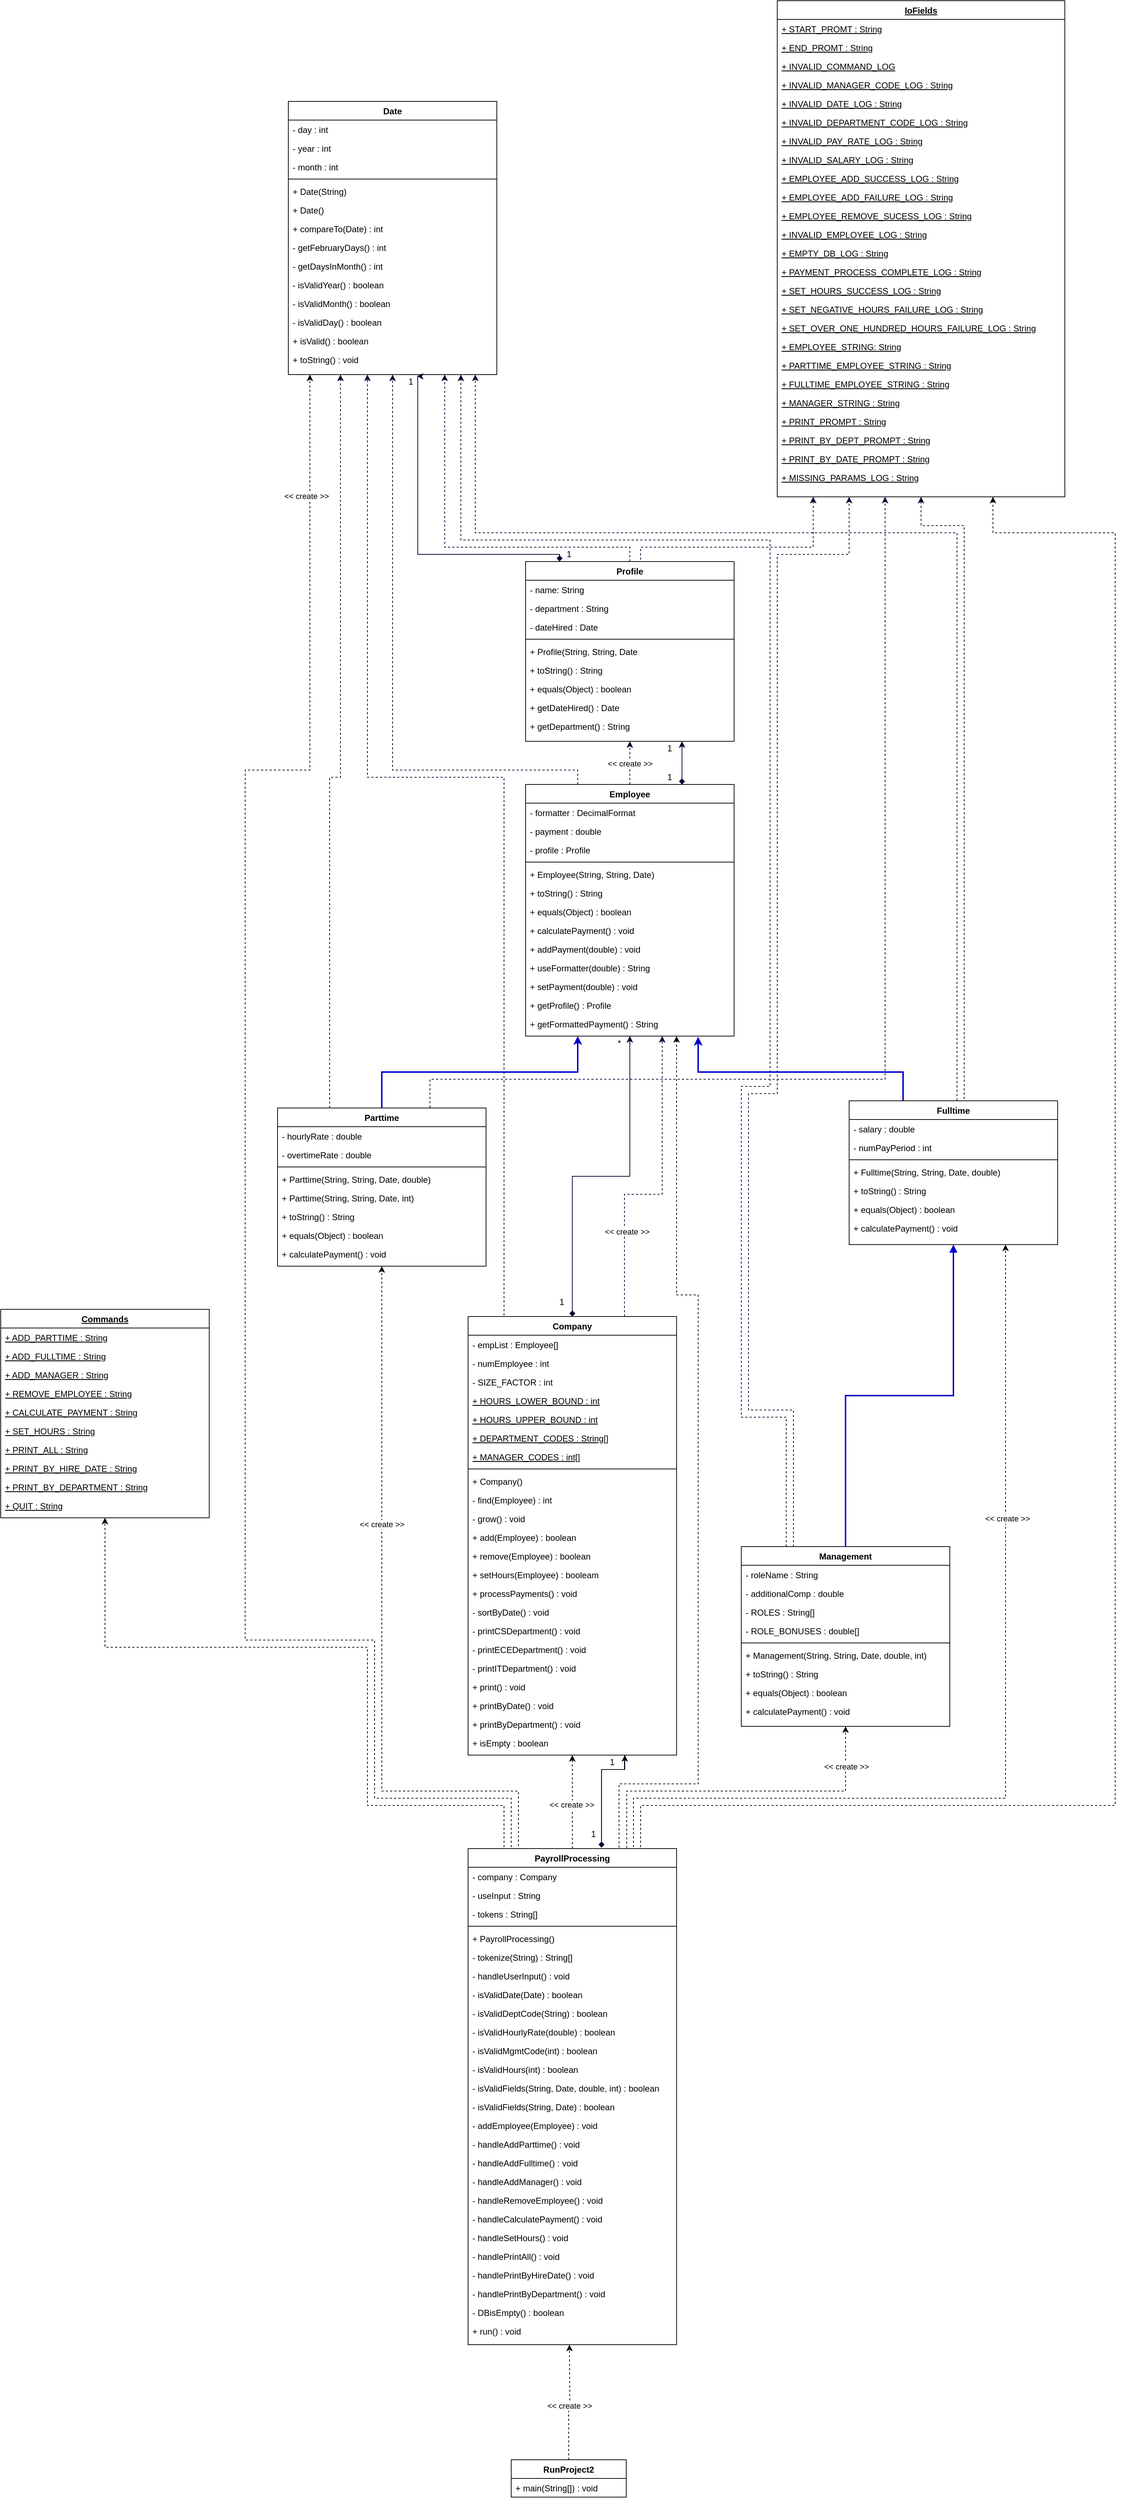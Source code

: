 <mxfile version="14.4.2" type="device"><diagram id="C5RBs43oDa-KdzZeNtuy" name="Page-1"><mxGraphModel dx="4149" dy="5387" grid="1" gridSize="10" guides="1" tooltips="1" connect="1" arrows="1" fold="1" page="1" pageScale="1" pageWidth="827" pageHeight="1169" math="0" shadow="0"><root><mxCell id="WIyWlLk6GJQsqaUBKTNV-0"/><mxCell id="WIyWlLk6GJQsqaUBKTNV-1" parent="WIyWlLk6GJQsqaUBKTNV-0"/><mxCell id="eWcZKjmYDJfy_Lht3TPf-70" style="edgeStyle=orthogonalEdgeStyle;rounded=0;orthogonalLoop=1;jettySize=auto;html=1;entryX=0.5;entryY=1;entryDx=0;entryDy=0;dashed=1;" edge="1" parent="WIyWlLk6GJQsqaUBKTNV-1" source="zkfFHV4jXpPFQw0GAbJ--0" target="eWcZKjmYDJfy_Lht3TPf-37"><mxGeometry relative="1" as="geometry"/></mxCell><mxCell id="eWcZKjmYDJfy_Lht3TPf-71" value="&amp;lt;&amp;lt; create &amp;gt;&amp;gt;" style="edgeLabel;html=1;align=center;verticalAlign=middle;resizable=0;points=[];" vertex="1" connectable="0" parent="eWcZKjmYDJfy_Lht3TPf-70"><mxGeometry x="-0.064" y="1" relative="1" as="geometry"><mxPoint as="offset"/></mxGeometry></mxCell><mxCell id="eWcZKjmYDJfy_Lht3TPf-74" style="edgeStyle=orthogonalEdgeStyle;rounded=0;orthogonalLoop=1;jettySize=auto;html=1;exitX=0.761;exitY=-0.001;exitDx=0;exitDy=0;entryX=0.5;entryY=1;entryDx=0;entryDy=0;dashed=1;exitPerimeter=0;" edge="1" parent="WIyWlLk6GJQsqaUBKTNV-1" source="zkfFHV4jXpPFQw0GAbJ--0" target="zkfFHV4jXpPFQw0GAbJ--17"><mxGeometry relative="1" as="geometry"><mxPoint x="1210" y="90" as="targetPoint"/><Array as="points"><mxPoint x="921" y="170"/><mxPoint x="1225" y="170"/></Array></mxGeometry></mxCell><mxCell id="eWcZKjmYDJfy_Lht3TPf-75" value="&amp;lt;&amp;lt; create &amp;gt;&amp;gt;" style="edgeLabel;html=1;align=center;verticalAlign=middle;resizable=0;points=[];" vertex="1" connectable="0" parent="eWcZKjmYDJfy_Lht3TPf-74"><mxGeometry x="0.763" y="-1" relative="1" as="geometry"><mxPoint as="offset"/></mxGeometry></mxCell><mxCell id="eWcZKjmYDJfy_Lht3TPf-87" style="edgeStyle=orthogonalEdgeStyle;rounded=0;orthogonalLoop=1;jettySize=auto;html=1;exitX=0.25;exitY=0;exitDx=0;exitDy=0;entryX=0.5;entryY=1;entryDx=0;entryDy=0;endArrow=classic;endFill=1;dashed=1;" edge="1" parent="WIyWlLk6GJQsqaUBKTNV-1" source="zkfFHV4jXpPFQw0GAbJ--0" target="eWcZKjmYDJfy_Lht3TPf-76"><mxGeometry relative="1" as="geometry"><Array as="points"><mxPoint x="770" y="250"/><mxPoint x="770" y="170"/><mxPoint x="580" y="170"/></Array></mxGeometry></mxCell><mxCell id="eWcZKjmYDJfy_Lht3TPf-88" value="&amp;lt;&amp;lt; create &amp;gt;&amp;gt;" style="edgeLabel;html=1;align=center;verticalAlign=middle;resizable=0;points=[];" vertex="1" connectable="0" parent="eWcZKjmYDJfy_Lht3TPf-87"><mxGeometry x="0.763" relative="1" as="geometry"><mxPoint x="-0.01" y="240.14" as="offset"/></mxGeometry></mxCell><mxCell id="zkfFHV4jXpPFQw0GAbJ--0" value="PayrollProcessing" style="swimlane;fontStyle=1;align=center;verticalAlign=top;childLayout=stackLayout;horizontal=1;startSize=26;horizontalStack=0;resizeParent=1;resizeLast=0;collapsible=1;marginBottom=0;rounded=0;shadow=0;strokeWidth=1;" parent="WIyWlLk6GJQsqaUBKTNV-1" vertex="1"><mxGeometry x="700" y="250" width="290" height="690" as="geometry"><mxRectangle x="230" y="140" width="160" height="26" as="alternateBounds"/></mxGeometry></mxCell><mxCell id="zkfFHV4jXpPFQw0GAbJ--1" value="- company : Company" style="text;align=left;verticalAlign=top;spacingLeft=4;spacingRight=4;overflow=hidden;rotatable=0;points=[[0,0.5],[1,0.5]];portConstraint=eastwest;" parent="zkfFHV4jXpPFQw0GAbJ--0" vertex="1"><mxGeometry y="26" width="290" height="26" as="geometry"/></mxCell><mxCell id="zkfFHV4jXpPFQw0GAbJ--2" value="- useInput : String" style="text;align=left;verticalAlign=top;spacingLeft=4;spacingRight=4;overflow=hidden;rotatable=0;points=[[0,0.5],[1,0.5]];portConstraint=eastwest;rounded=0;shadow=0;html=0;" parent="zkfFHV4jXpPFQw0GAbJ--0" vertex="1"><mxGeometry y="52" width="290" height="26" as="geometry"/></mxCell><mxCell id="zkfFHV4jXpPFQw0GAbJ--3" value="- tokens : String[]" style="text;align=left;verticalAlign=top;spacingLeft=4;spacingRight=4;overflow=hidden;rotatable=0;points=[[0,0.5],[1,0.5]];portConstraint=eastwest;rounded=0;shadow=0;html=0;" parent="zkfFHV4jXpPFQw0GAbJ--0" vertex="1"><mxGeometry y="78" width="290" height="26" as="geometry"/></mxCell><mxCell id="zkfFHV4jXpPFQw0GAbJ--4" value="" style="line;html=1;strokeWidth=1;align=left;verticalAlign=middle;spacingTop=-1;spacingLeft=3;spacingRight=3;rotatable=0;labelPosition=right;points=[];portConstraint=eastwest;" parent="zkfFHV4jXpPFQw0GAbJ--0" vertex="1"><mxGeometry y="104" width="290" height="8" as="geometry"/></mxCell><mxCell id="eWcZKjmYDJfy_Lht3TPf-1" value="+ PayrollProcessing()" style="text;align=left;verticalAlign=top;spacingLeft=4;spacingRight=4;overflow=hidden;rotatable=0;points=[[0,0.5],[1,0.5]];portConstraint=eastwest;rounded=0;shadow=0;html=0;" vertex="1" parent="zkfFHV4jXpPFQw0GAbJ--0"><mxGeometry y="112" width="290" height="26" as="geometry"/></mxCell><mxCell id="zkfFHV4jXpPFQw0GAbJ--5" value="- tokenize(String) : String[]" style="text;align=left;verticalAlign=top;spacingLeft=4;spacingRight=4;overflow=hidden;rotatable=0;points=[[0,0.5],[1,0.5]];portConstraint=eastwest;" parent="zkfFHV4jXpPFQw0GAbJ--0" vertex="1"><mxGeometry y="138" width="290" height="26" as="geometry"/></mxCell><mxCell id="eWcZKjmYDJfy_Lht3TPf-5" value="- handleUserInput() : void" style="text;align=left;verticalAlign=top;spacingLeft=4;spacingRight=4;overflow=hidden;rotatable=0;points=[[0,0.5],[1,0.5]];portConstraint=eastwest;" vertex="1" parent="zkfFHV4jXpPFQw0GAbJ--0"><mxGeometry y="164" width="290" height="26" as="geometry"/></mxCell><mxCell id="eWcZKjmYDJfy_Lht3TPf-6" value="- isValidDate(Date) : boolean" style="text;align=left;verticalAlign=top;spacingLeft=4;spacingRight=4;overflow=hidden;rotatable=0;points=[[0,0.5],[1,0.5]];portConstraint=eastwest;" vertex="1" parent="zkfFHV4jXpPFQw0GAbJ--0"><mxGeometry y="190" width="290" height="26" as="geometry"/></mxCell><mxCell id="eWcZKjmYDJfy_Lht3TPf-7" value="- isValidDeptCode(String) : boolean" style="text;align=left;verticalAlign=top;spacingLeft=4;spacingRight=4;overflow=hidden;rotatable=0;points=[[0,0.5],[1,0.5]];portConstraint=eastwest;" vertex="1" parent="zkfFHV4jXpPFQw0GAbJ--0"><mxGeometry y="216" width="290" height="26" as="geometry"/></mxCell><mxCell id="eWcZKjmYDJfy_Lht3TPf-8" value="- isValidHourlyRate(double) : boolean" style="text;align=left;verticalAlign=top;spacingLeft=4;spacingRight=4;overflow=hidden;rotatable=0;points=[[0,0.5],[1,0.5]];portConstraint=eastwest;" vertex="1" parent="zkfFHV4jXpPFQw0GAbJ--0"><mxGeometry y="242" width="290" height="26" as="geometry"/></mxCell><mxCell id="eWcZKjmYDJfy_Lht3TPf-9" value="- isValidMgmtCode(int) : boolean" style="text;align=left;verticalAlign=top;spacingLeft=4;spacingRight=4;overflow=hidden;rotatable=0;points=[[0,0.5],[1,0.5]];portConstraint=eastwest;" vertex="1" parent="zkfFHV4jXpPFQw0GAbJ--0"><mxGeometry y="268" width="290" height="26" as="geometry"/></mxCell><mxCell id="eWcZKjmYDJfy_Lht3TPf-10" value="- isValidHours(int) : boolean" style="text;align=left;verticalAlign=top;spacingLeft=4;spacingRight=4;overflow=hidden;rotatable=0;points=[[0,0.5],[1,0.5]];portConstraint=eastwest;" vertex="1" parent="zkfFHV4jXpPFQw0GAbJ--0"><mxGeometry y="294" width="290" height="26" as="geometry"/></mxCell><mxCell id="eWcZKjmYDJfy_Lht3TPf-11" value="- isValidFields(String, Date, double, int) : boolean" style="text;align=left;verticalAlign=top;spacingLeft=4;spacingRight=4;overflow=hidden;rotatable=0;points=[[0,0.5],[1,0.5]];portConstraint=eastwest;" vertex="1" parent="zkfFHV4jXpPFQw0GAbJ--0"><mxGeometry y="320" width="290" height="26" as="geometry"/></mxCell><mxCell id="eWcZKjmYDJfy_Lht3TPf-12" value="- isValidFields(String, Date) : boolean" style="text;align=left;verticalAlign=top;spacingLeft=4;spacingRight=4;overflow=hidden;rotatable=0;points=[[0,0.5],[1,0.5]];portConstraint=eastwest;" vertex="1" parent="zkfFHV4jXpPFQw0GAbJ--0"><mxGeometry y="346" width="290" height="26" as="geometry"/></mxCell><mxCell id="eWcZKjmYDJfy_Lht3TPf-13" value="- addEmployee(Employee) : void" style="text;align=left;verticalAlign=top;spacingLeft=4;spacingRight=4;overflow=hidden;rotatable=0;points=[[0,0.5],[1,0.5]];portConstraint=eastwest;" vertex="1" parent="zkfFHV4jXpPFQw0GAbJ--0"><mxGeometry y="372" width="290" height="26" as="geometry"/></mxCell><mxCell id="eWcZKjmYDJfy_Lht3TPf-14" value="- handleAddParttime() : void" style="text;align=left;verticalAlign=top;spacingLeft=4;spacingRight=4;overflow=hidden;rotatable=0;points=[[0,0.5],[1,0.5]];portConstraint=eastwest;" vertex="1" parent="zkfFHV4jXpPFQw0GAbJ--0"><mxGeometry y="398" width="290" height="26" as="geometry"/></mxCell><mxCell id="eWcZKjmYDJfy_Lht3TPf-15" value="- handleAddFulltime() : void" style="text;align=left;verticalAlign=top;spacingLeft=4;spacingRight=4;overflow=hidden;rotatable=0;points=[[0,0.5],[1,0.5]];portConstraint=eastwest;" vertex="1" parent="zkfFHV4jXpPFQw0GAbJ--0"><mxGeometry y="424" width="290" height="26" as="geometry"/></mxCell><mxCell id="eWcZKjmYDJfy_Lht3TPf-16" value="- handleAddManager() : void" style="text;align=left;verticalAlign=top;spacingLeft=4;spacingRight=4;overflow=hidden;rotatable=0;points=[[0,0.5],[1,0.5]];portConstraint=eastwest;" vertex="1" parent="zkfFHV4jXpPFQw0GAbJ--0"><mxGeometry y="450" width="290" height="26" as="geometry"/></mxCell><mxCell id="eWcZKjmYDJfy_Lht3TPf-17" value="- handleRemoveEmployee() : void" style="text;align=left;verticalAlign=top;spacingLeft=4;spacingRight=4;overflow=hidden;rotatable=0;points=[[0,0.5],[1,0.5]];portConstraint=eastwest;" vertex="1" parent="zkfFHV4jXpPFQw0GAbJ--0"><mxGeometry y="476" width="290" height="26" as="geometry"/></mxCell><mxCell id="eWcZKjmYDJfy_Lht3TPf-18" value="- handleCalculatePayment() : void" style="text;align=left;verticalAlign=top;spacingLeft=4;spacingRight=4;overflow=hidden;rotatable=0;points=[[0,0.5],[1,0.5]];portConstraint=eastwest;" vertex="1" parent="zkfFHV4jXpPFQw0GAbJ--0"><mxGeometry y="502" width="290" height="26" as="geometry"/></mxCell><mxCell id="eWcZKjmYDJfy_Lht3TPf-19" value="- handleSetHours() : void" style="text;align=left;verticalAlign=top;spacingLeft=4;spacingRight=4;overflow=hidden;rotatable=0;points=[[0,0.5],[1,0.5]];portConstraint=eastwest;" vertex="1" parent="zkfFHV4jXpPFQw0GAbJ--0"><mxGeometry y="528" width="290" height="26" as="geometry"/></mxCell><mxCell id="eWcZKjmYDJfy_Lht3TPf-20" value="- handlePrintAll() : void" style="text;align=left;verticalAlign=top;spacingLeft=4;spacingRight=4;overflow=hidden;rotatable=0;points=[[0,0.5],[1,0.5]];portConstraint=eastwest;" vertex="1" parent="zkfFHV4jXpPFQw0GAbJ--0"><mxGeometry y="554" width="290" height="26" as="geometry"/></mxCell><mxCell id="eWcZKjmYDJfy_Lht3TPf-21" value="- handlePrintByHireDate() : void" style="text;align=left;verticalAlign=top;spacingLeft=4;spacingRight=4;overflow=hidden;rotatable=0;points=[[0,0.5],[1,0.5]];portConstraint=eastwest;" vertex="1" parent="zkfFHV4jXpPFQw0GAbJ--0"><mxGeometry y="580" width="290" height="26" as="geometry"/></mxCell><mxCell id="eWcZKjmYDJfy_Lht3TPf-22" value="- handlePrintByDepartment() : void" style="text;align=left;verticalAlign=top;spacingLeft=4;spacingRight=4;overflow=hidden;rotatable=0;points=[[0,0.5],[1,0.5]];portConstraint=eastwest;" vertex="1" parent="zkfFHV4jXpPFQw0GAbJ--0"><mxGeometry y="606" width="290" height="26" as="geometry"/></mxCell><mxCell id="eWcZKjmYDJfy_Lht3TPf-23" value="- DBisEmpty() : boolean" style="text;align=left;verticalAlign=top;spacingLeft=4;spacingRight=4;overflow=hidden;rotatable=0;points=[[0,0.5],[1,0.5]];portConstraint=eastwest;" vertex="1" parent="zkfFHV4jXpPFQw0GAbJ--0"><mxGeometry y="632" width="290" height="26" as="geometry"/></mxCell><mxCell id="eWcZKjmYDJfy_Lht3TPf-24" value="+ run() : void" style="text;align=left;verticalAlign=top;spacingLeft=4;spacingRight=4;overflow=hidden;rotatable=0;points=[[0,0.5],[1,0.5]];portConstraint=eastwest;" vertex="1" parent="zkfFHV4jXpPFQw0GAbJ--0"><mxGeometry y="658" width="290" height="26" as="geometry"/></mxCell><mxCell id="eWcZKjmYDJfy_Lht3TPf-99" style="edgeStyle=orthogonalEdgeStyle;rounded=0;orthogonalLoop=1;jettySize=auto;html=1;entryX=0.5;entryY=1;entryDx=0;entryDy=0;strokeColor=#0000CC;endArrow=block;endFill=1;strokeWidth=2;" edge="1" parent="WIyWlLk6GJQsqaUBKTNV-1" source="zkfFHV4jXpPFQw0GAbJ--17" target="eWcZKjmYDJfy_Lht3TPf-89"><mxGeometry relative="1" as="geometry"/></mxCell><mxCell id="eWcZKjmYDJfy_Lht3TPf-224" style="edgeStyle=orthogonalEdgeStyle;rounded=0;orthogonalLoop=1;jettySize=auto;html=1;exitX=0.25;exitY=0;exitDx=0;exitDy=0;dashed=1;endArrow=classic;endFill=1;strokeColor=#000033;entryX=0.25;entryY=1;entryDx=0;entryDy=0;" edge="1" parent="WIyWlLk6GJQsqaUBKTNV-1" source="zkfFHV4jXpPFQw0GAbJ--17" target="eWcZKjmYDJfy_Lht3TPf-190"><mxGeometry relative="1" as="geometry"><mxPoint x="1280" y="-1630" as="targetPoint"/><Array as="points"><mxPoint x="1153" y="-360"/><mxPoint x="1090" y="-360"/><mxPoint x="1090" y="-800"/><mxPoint x="1130" y="-800"/><mxPoint x="1130" y="-1550"/><mxPoint x="1230" y="-1550"/></Array></mxGeometry></mxCell><mxCell id="zkfFHV4jXpPFQw0GAbJ--17" value="Management" style="swimlane;fontStyle=1;align=center;verticalAlign=top;childLayout=stackLayout;horizontal=1;startSize=26;horizontalStack=0;resizeParent=1;resizeLast=0;collapsible=1;marginBottom=0;rounded=0;shadow=0;strokeWidth=1;" parent="WIyWlLk6GJQsqaUBKTNV-1" vertex="1"><mxGeometry x="1080" y="-170" width="290" height="250" as="geometry"><mxRectangle x="550" y="140" width="160" height="26" as="alternateBounds"/></mxGeometry></mxCell><mxCell id="zkfFHV4jXpPFQw0GAbJ--18" value="- roleName : String" style="text;align=left;verticalAlign=top;spacingLeft=4;spacingRight=4;overflow=hidden;rotatable=0;points=[[0,0.5],[1,0.5]];portConstraint=eastwest;" parent="zkfFHV4jXpPFQw0GAbJ--17" vertex="1"><mxGeometry y="26" width="290" height="26" as="geometry"/></mxCell><mxCell id="zkfFHV4jXpPFQw0GAbJ--19" value="- additionalComp : double" style="text;align=left;verticalAlign=top;spacingLeft=4;spacingRight=4;overflow=hidden;rotatable=0;points=[[0,0.5],[1,0.5]];portConstraint=eastwest;rounded=0;shadow=0;html=0;" parent="zkfFHV4jXpPFQw0GAbJ--17" vertex="1"><mxGeometry y="52" width="290" height="26" as="geometry"/></mxCell><mxCell id="zkfFHV4jXpPFQw0GAbJ--20" value="- ROLES : String[]" style="text;align=left;verticalAlign=top;spacingLeft=4;spacingRight=4;overflow=hidden;rotatable=0;points=[[0,0.5],[1,0.5]];portConstraint=eastwest;rounded=0;shadow=0;html=0;" parent="zkfFHV4jXpPFQw0GAbJ--17" vertex="1"><mxGeometry y="78" width="290" height="26" as="geometry"/></mxCell><mxCell id="zkfFHV4jXpPFQw0GAbJ--21" value="- ROLE_BONUSES : double[]" style="text;align=left;verticalAlign=top;spacingLeft=4;spacingRight=4;overflow=hidden;rotatable=0;points=[[0,0.5],[1,0.5]];portConstraint=eastwest;rounded=0;shadow=0;html=0;" parent="zkfFHV4jXpPFQw0GAbJ--17" vertex="1"><mxGeometry y="104" width="290" height="26" as="geometry"/></mxCell><mxCell id="zkfFHV4jXpPFQw0GAbJ--23" value="" style="line;html=1;strokeWidth=1;align=left;verticalAlign=middle;spacingTop=-1;spacingLeft=3;spacingRight=3;rotatable=0;labelPosition=right;points=[];portConstraint=eastwest;" parent="zkfFHV4jXpPFQw0GAbJ--17" vertex="1"><mxGeometry y="130" width="290" height="8" as="geometry"/></mxCell><mxCell id="zkfFHV4jXpPFQw0GAbJ--24" value="+ Management(String, String, Date, double, int)" style="text;align=left;verticalAlign=top;spacingLeft=4;spacingRight=4;overflow=hidden;rotatable=0;points=[[0,0.5],[1,0.5]];portConstraint=eastwest;" parent="zkfFHV4jXpPFQw0GAbJ--17" vertex="1"><mxGeometry y="138" width="290" height="26" as="geometry"/></mxCell><mxCell id="zkfFHV4jXpPFQw0GAbJ--25" value="+ toString() : String" style="text;align=left;verticalAlign=top;spacingLeft=4;spacingRight=4;overflow=hidden;rotatable=0;points=[[0,0.5],[1,0.5]];portConstraint=eastwest;" parent="zkfFHV4jXpPFQw0GAbJ--17" vertex="1"><mxGeometry y="164" width="290" height="26" as="geometry"/></mxCell><mxCell id="eWcZKjmYDJfy_Lht3TPf-72" value="+ equals(Object) : boolean" style="text;align=left;verticalAlign=top;spacingLeft=4;spacingRight=4;overflow=hidden;rotatable=0;points=[[0,0.5],[1,0.5]];portConstraint=eastwest;" vertex="1" parent="zkfFHV4jXpPFQw0GAbJ--17"><mxGeometry y="190" width="290" height="26" as="geometry"/></mxCell><mxCell id="eWcZKjmYDJfy_Lht3TPf-73" value="+ calculatePayment() : void" style="text;align=left;verticalAlign=top;spacingLeft=4;spacingRight=4;overflow=hidden;rotatable=0;points=[[0,0.5],[1,0.5]];portConstraint=eastwest;" vertex="1" parent="zkfFHV4jXpPFQw0GAbJ--17"><mxGeometry y="216" width="290" height="26" as="geometry"/></mxCell><mxCell id="eWcZKjmYDJfy_Lht3TPf-34" style="edgeStyle=orthogonalEdgeStyle;rounded=0;orthogonalLoop=1;jettySize=auto;html=1;dashed=1;" edge="1" parent="WIyWlLk6GJQsqaUBKTNV-1" source="eWcZKjmYDJfy_Lht3TPf-25"><mxGeometry relative="1" as="geometry"><mxPoint x="841" y="940" as="targetPoint"/></mxGeometry></mxCell><mxCell id="eWcZKjmYDJfy_Lht3TPf-36" value="&amp;lt;&amp;lt; create &amp;gt;&amp;gt;" style="edgeLabel;html=1;align=center;verticalAlign=middle;resizable=0;points=[];" vertex="1" connectable="0" parent="eWcZKjmYDJfy_Lht3TPf-34"><mxGeometry x="0.137" y="1" relative="1" as="geometry"><mxPoint x="0.08" y="15.08" as="offset"/></mxGeometry></mxCell><mxCell id="eWcZKjmYDJfy_Lht3TPf-25" value="RunProject2" style="swimlane;fontStyle=1;align=center;verticalAlign=top;childLayout=stackLayout;horizontal=1;startSize=26;horizontalStack=0;resizeParent=1;resizeLast=0;collapsible=1;marginBottom=0;rounded=0;shadow=0;strokeWidth=1;" vertex="1" parent="WIyWlLk6GJQsqaUBKTNV-1"><mxGeometry x="760" y="1100" width="160" height="52" as="geometry"><mxRectangle x="550" y="140" width="160" height="26" as="alternateBounds"/></mxGeometry></mxCell><mxCell id="eWcZKjmYDJfy_Lht3TPf-26" value="+ main(String[]) : void" style="text;align=left;verticalAlign=top;spacingLeft=4;spacingRight=4;overflow=hidden;rotatable=0;points=[[0,0.5],[1,0.5]];portConstraint=eastwest;" vertex="1" parent="eWcZKjmYDJfy_Lht3TPf-25"><mxGeometry y="26" width="160" height="26" as="geometry"/></mxCell><mxCell id="eWcZKjmYDJfy_Lht3TPf-118" style="rounded=0;orthogonalLoop=1;jettySize=auto;html=1;entryX=0.5;entryY=1;entryDx=0;entryDy=0;endArrow=classic;endFill=1;edgeStyle=orthogonalEdgeStyle;strokeColor=#000033;" edge="1" parent="WIyWlLk6GJQsqaUBKTNV-1" source="eWcZKjmYDJfy_Lht3TPf-37" target="eWcZKjmYDJfy_Lht3TPf-100"><mxGeometry relative="1" as="geometry"/></mxCell><mxCell id="eWcZKjmYDJfy_Lht3TPf-122" style="edgeStyle=orthogonalEdgeStyle;rounded=0;orthogonalLoop=1;jettySize=auto;html=1;exitX=0.75;exitY=0;exitDx=0;exitDy=0;endArrow=classic;endFill=1;strokeColor=#000033;dashed=1;" edge="1" parent="WIyWlLk6GJQsqaUBKTNV-1" source="eWcZKjmYDJfy_Lht3TPf-37"><mxGeometry relative="1" as="geometry"><mxPoint x="970" y="-880.0" as="targetPoint"/><Array as="points"><mxPoint x="917" y="-660"/><mxPoint x="970" y="-660"/></Array></mxGeometry></mxCell><mxCell id="eWcZKjmYDJfy_Lht3TPf-123" value="&amp;lt;&amp;lt; create &amp;gt;&amp;gt;" style="edgeLabel;html=1;align=center;verticalAlign=middle;resizable=0;points=[];" vertex="1" connectable="0" parent="eWcZKjmYDJfy_Lht3TPf-122"><mxGeometry x="-0.466" y="-3" relative="1" as="geometry"><mxPoint as="offset"/></mxGeometry></mxCell><mxCell id="eWcZKjmYDJfy_Lht3TPf-128" style="edgeStyle=orthogonalEdgeStyle;rounded=0;orthogonalLoop=1;jettySize=auto;html=1;exitX=0.75;exitY=1;exitDx=0;exitDy=0;entryX=0.64;entryY=-0.002;entryDx=0;entryDy=0;entryPerimeter=0;endArrow=diamond;endFill=1;strokeColor=#000033;" edge="1" parent="WIyWlLk6GJQsqaUBKTNV-1" source="eWcZKjmYDJfy_Lht3TPf-37" target="zkfFHV4jXpPFQw0GAbJ--0"><mxGeometry relative="1" as="geometry"><Array as="points"><mxPoint x="918" y="140"/><mxPoint x="886" y="140"/></Array></mxGeometry></mxCell><mxCell id="eWcZKjmYDJfy_Lht3TPf-245" style="edgeStyle=orthogonalEdgeStyle;rounded=0;orthogonalLoop=1;jettySize=auto;html=1;exitX=0.25;exitY=0;exitDx=0;exitDy=0;dashed=1;endArrow=classic;endFill=1;strokeColor=#000033;strokeWidth=1;" edge="1" parent="WIyWlLk6GJQsqaUBKTNV-1" source="eWcZKjmYDJfy_Lht3TPf-37"><mxGeometry relative="1" as="geometry"><mxPoint x="560" y="-1800" as="targetPoint"/><Array as="points"><mxPoint x="750" y="-490"/><mxPoint x="750" y="-1240"/><mxPoint x="560" y="-1240"/></Array></mxGeometry></mxCell><mxCell id="eWcZKjmYDJfy_Lht3TPf-37" value="Company" style="swimlane;fontStyle=1;align=center;verticalAlign=top;childLayout=stackLayout;horizontal=1;startSize=26;horizontalStack=0;resizeParent=1;resizeLast=0;collapsible=1;marginBottom=0;rounded=0;shadow=0;strokeWidth=1;" vertex="1" parent="WIyWlLk6GJQsqaUBKTNV-1"><mxGeometry x="700" y="-490" width="290" height="610" as="geometry"><mxRectangle x="230" y="140" width="160" height="26" as="alternateBounds"/></mxGeometry></mxCell><mxCell id="eWcZKjmYDJfy_Lht3TPf-38" value="- empList : Employee[]" style="text;align=left;verticalAlign=top;spacingLeft=4;spacingRight=4;overflow=hidden;rotatable=0;points=[[0,0.5],[1,0.5]];portConstraint=eastwest;" vertex="1" parent="eWcZKjmYDJfy_Lht3TPf-37"><mxGeometry y="26" width="290" height="26" as="geometry"/></mxCell><mxCell id="eWcZKjmYDJfy_Lht3TPf-39" value="- numEmployee : int" style="text;align=left;verticalAlign=top;spacingLeft=4;spacingRight=4;overflow=hidden;rotatable=0;points=[[0,0.5],[1,0.5]];portConstraint=eastwest;rounded=0;shadow=0;html=0;" vertex="1" parent="eWcZKjmYDJfy_Lht3TPf-37"><mxGeometry y="52" width="290" height="26" as="geometry"/></mxCell><mxCell id="eWcZKjmYDJfy_Lht3TPf-40" value="- SIZE_FACTOR : int" style="text;align=left;verticalAlign=top;spacingLeft=4;spacingRight=4;overflow=hidden;rotatable=0;points=[[0,0.5],[1,0.5]];portConstraint=eastwest;rounded=0;shadow=0;html=0;" vertex="1" parent="eWcZKjmYDJfy_Lht3TPf-37"><mxGeometry y="78" width="290" height="26" as="geometry"/></mxCell><mxCell id="eWcZKjmYDJfy_Lht3TPf-41" value="+ HOURS_LOWER_BOUND : int" style="text;align=left;verticalAlign=top;spacingLeft=4;spacingRight=4;overflow=hidden;rotatable=0;points=[[0,0.5],[1,0.5]];portConstraint=eastwest;rounded=0;shadow=0;html=0;fontStyle=4" vertex="1" parent="eWcZKjmYDJfy_Lht3TPf-37"><mxGeometry y="104" width="290" height="26" as="geometry"/></mxCell><mxCell id="eWcZKjmYDJfy_Lht3TPf-42" value="+ HOURS_UPPER_BOUND : int" style="text;align=left;verticalAlign=top;spacingLeft=4;spacingRight=4;overflow=hidden;rotatable=0;points=[[0,0.5],[1,0.5]];portConstraint=eastwest;rounded=0;shadow=0;html=0;fontStyle=4" vertex="1" parent="eWcZKjmYDJfy_Lht3TPf-37"><mxGeometry y="130" width="290" height="26" as="geometry"/></mxCell><mxCell id="eWcZKjmYDJfy_Lht3TPf-66" value="+ DEPARTMENT_CODES : String[]" style="text;align=left;verticalAlign=top;spacingLeft=4;spacingRight=4;overflow=hidden;rotatable=0;points=[[0,0.5],[1,0.5]];portConstraint=eastwest;rounded=0;shadow=0;html=0;fontStyle=4" vertex="1" parent="eWcZKjmYDJfy_Lht3TPf-37"><mxGeometry y="156" width="290" height="26" as="geometry"/></mxCell><mxCell id="eWcZKjmYDJfy_Lht3TPf-67" value="+ MANAGER_CODES : int[]" style="text;align=left;verticalAlign=top;spacingLeft=4;spacingRight=4;overflow=hidden;rotatable=0;points=[[0,0.5],[1,0.5]];portConstraint=eastwest;rounded=0;shadow=0;html=0;fontStyle=4" vertex="1" parent="eWcZKjmYDJfy_Lht3TPf-37"><mxGeometry y="182" width="290" height="26" as="geometry"/></mxCell><mxCell id="eWcZKjmYDJfy_Lht3TPf-43" value="" style="line;html=1;strokeWidth=1;align=left;verticalAlign=middle;spacingTop=-1;spacingLeft=3;spacingRight=3;rotatable=0;labelPosition=right;points=[];portConstraint=eastwest;" vertex="1" parent="eWcZKjmYDJfy_Lht3TPf-37"><mxGeometry y="208" width="290" height="8" as="geometry"/></mxCell><mxCell id="eWcZKjmYDJfy_Lht3TPf-44" value="+ Company()" style="text;align=left;verticalAlign=top;spacingLeft=4;spacingRight=4;overflow=hidden;rotatable=0;points=[[0,0.5],[1,0.5]];portConstraint=eastwest;rounded=0;shadow=0;html=0;" vertex="1" parent="eWcZKjmYDJfy_Lht3TPf-37"><mxGeometry y="216" width="290" height="26" as="geometry"/></mxCell><mxCell id="eWcZKjmYDJfy_Lht3TPf-45" value="- find(Employee) : int" style="text;align=left;verticalAlign=top;spacingLeft=4;spacingRight=4;overflow=hidden;rotatable=0;points=[[0,0.5],[1,0.5]];portConstraint=eastwest;" vertex="1" parent="eWcZKjmYDJfy_Lht3TPf-37"><mxGeometry y="242" width="290" height="26" as="geometry"/></mxCell><mxCell id="eWcZKjmYDJfy_Lht3TPf-46" value="- grow() : void" style="text;align=left;verticalAlign=top;spacingLeft=4;spacingRight=4;overflow=hidden;rotatable=0;points=[[0,0.5],[1,0.5]];portConstraint=eastwest;" vertex="1" parent="eWcZKjmYDJfy_Lht3TPf-37"><mxGeometry y="268" width="290" height="26" as="geometry"/></mxCell><mxCell id="eWcZKjmYDJfy_Lht3TPf-47" value="+ add(Employee) : boolean" style="text;align=left;verticalAlign=top;spacingLeft=4;spacingRight=4;overflow=hidden;rotatable=0;points=[[0,0.5],[1,0.5]];portConstraint=eastwest;" vertex="1" parent="eWcZKjmYDJfy_Lht3TPf-37"><mxGeometry y="294" width="290" height="26" as="geometry"/></mxCell><mxCell id="eWcZKjmYDJfy_Lht3TPf-48" value="+ remove(Employee) : boolean" style="text;align=left;verticalAlign=top;spacingLeft=4;spacingRight=4;overflow=hidden;rotatable=0;points=[[0,0.5],[1,0.5]];portConstraint=eastwest;" vertex="1" parent="eWcZKjmYDJfy_Lht3TPf-37"><mxGeometry y="320" width="290" height="26" as="geometry"/></mxCell><mxCell id="eWcZKjmYDJfy_Lht3TPf-50" value="+ setHours(Employee) : booleam" style="text;align=left;verticalAlign=top;spacingLeft=4;spacingRight=4;overflow=hidden;rotatable=0;points=[[0,0.5],[1,0.5]];portConstraint=eastwest;" vertex="1" parent="eWcZKjmYDJfy_Lht3TPf-37"><mxGeometry y="346" width="290" height="26" as="geometry"/></mxCell><mxCell id="eWcZKjmYDJfy_Lht3TPf-51" value="+ processPayments() : void" style="text;align=left;verticalAlign=top;spacingLeft=4;spacingRight=4;overflow=hidden;rotatable=0;points=[[0,0.5],[1,0.5]];portConstraint=eastwest;" vertex="1" parent="eWcZKjmYDJfy_Lht3TPf-37"><mxGeometry y="372" width="290" height="26" as="geometry"/></mxCell><mxCell id="eWcZKjmYDJfy_Lht3TPf-52" value="- sortByDate() : void" style="text;align=left;verticalAlign=top;spacingLeft=4;spacingRight=4;overflow=hidden;rotatable=0;points=[[0,0.5],[1,0.5]];portConstraint=eastwest;" vertex="1" parent="eWcZKjmYDJfy_Lht3TPf-37"><mxGeometry y="398" width="290" height="26" as="geometry"/></mxCell><mxCell id="eWcZKjmYDJfy_Lht3TPf-53" value="- printCSDepartment() : void" style="text;align=left;verticalAlign=top;spacingLeft=4;spacingRight=4;overflow=hidden;rotatable=0;points=[[0,0.5],[1,0.5]];portConstraint=eastwest;" vertex="1" parent="eWcZKjmYDJfy_Lht3TPf-37"><mxGeometry y="424" width="290" height="26" as="geometry"/></mxCell><mxCell id="eWcZKjmYDJfy_Lht3TPf-54" value="- printECEDepartment() : void" style="text;align=left;verticalAlign=top;spacingLeft=4;spacingRight=4;overflow=hidden;rotatable=0;points=[[0,0.5],[1,0.5]];portConstraint=eastwest;" vertex="1" parent="eWcZKjmYDJfy_Lht3TPf-37"><mxGeometry y="450" width="290" height="26" as="geometry"/></mxCell><mxCell id="eWcZKjmYDJfy_Lht3TPf-55" value="- printITDepartment() : void" style="text;align=left;verticalAlign=top;spacingLeft=4;spacingRight=4;overflow=hidden;rotatable=0;points=[[0,0.5],[1,0.5]];portConstraint=eastwest;" vertex="1" parent="eWcZKjmYDJfy_Lht3TPf-37"><mxGeometry y="476" width="290" height="26" as="geometry"/></mxCell><mxCell id="eWcZKjmYDJfy_Lht3TPf-56" value="+ print() : void" style="text;align=left;verticalAlign=top;spacingLeft=4;spacingRight=4;overflow=hidden;rotatable=0;points=[[0,0.5],[1,0.5]];portConstraint=eastwest;" vertex="1" parent="eWcZKjmYDJfy_Lht3TPf-37"><mxGeometry y="502" width="290" height="26" as="geometry"/></mxCell><mxCell id="eWcZKjmYDJfy_Lht3TPf-57" value="+ printByDate() : void" style="text;align=left;verticalAlign=top;spacingLeft=4;spacingRight=4;overflow=hidden;rotatable=0;points=[[0,0.5],[1,0.5]];portConstraint=eastwest;" vertex="1" parent="eWcZKjmYDJfy_Lht3TPf-37"><mxGeometry y="528" width="290" height="26" as="geometry"/></mxCell><mxCell id="eWcZKjmYDJfy_Lht3TPf-58" value="+ printByDepartment() : void" style="text;align=left;verticalAlign=top;spacingLeft=4;spacingRight=4;overflow=hidden;rotatable=0;points=[[0,0.5],[1,0.5]];portConstraint=eastwest;" vertex="1" parent="eWcZKjmYDJfy_Lht3TPf-37"><mxGeometry y="554" width="290" height="26" as="geometry"/></mxCell><mxCell id="eWcZKjmYDJfy_Lht3TPf-59" value="+ isEmpty : boolean" style="text;align=left;verticalAlign=top;spacingLeft=4;spacingRight=4;overflow=hidden;rotatable=0;points=[[0,0.5],[1,0.5]];portConstraint=eastwest;" vertex="1" parent="eWcZKjmYDJfy_Lht3TPf-37"><mxGeometry y="580" width="290" height="26" as="geometry"/></mxCell><mxCell id="eWcZKjmYDJfy_Lht3TPf-115" style="edgeStyle=orthogonalEdgeStyle;rounded=0;orthogonalLoop=1;jettySize=auto;html=1;endArrow=classic;endFill=1;strokeColor=#0000CC;entryX=0.25;entryY=1;entryDx=0;entryDy=0;exitX=0.5;exitY=0;exitDx=0;exitDy=0;strokeWidth=2;" edge="1" parent="WIyWlLk6GJQsqaUBKTNV-1" source="eWcZKjmYDJfy_Lht3TPf-76" target="eWcZKjmYDJfy_Lht3TPf-100"><mxGeometry relative="1" as="geometry"><mxPoint x="720" y="-880" as="targetPoint"/><Array as="points"><mxPoint x="580" y="-830"/><mxPoint x="853" y="-830"/></Array></mxGeometry></mxCell><mxCell id="eWcZKjmYDJfy_Lht3TPf-186" style="edgeStyle=orthogonalEdgeStyle;rounded=0;orthogonalLoop=1;jettySize=auto;html=1;exitX=0.25;exitY=0;exitDx=0;exitDy=0;endArrow=classic;endFill=1;strokeColor=#000033;entryX=0.5;entryY=1;entryDx=0;entryDy=0;dashed=1;" edge="1" parent="WIyWlLk6GJQsqaUBKTNV-1" source="eWcZKjmYDJfy_Lht3TPf-100" target="eWcZKjmYDJfy_Lht3TPf-171"><mxGeometry relative="1" as="geometry"><mxPoint x="520" y="-1063.889" as="targetPoint"/><Array as="points"><mxPoint x="853" y="-1250"/><mxPoint x="595" y="-1250"/></Array></mxGeometry></mxCell><mxCell id="eWcZKjmYDJfy_Lht3TPf-225" style="edgeStyle=orthogonalEdgeStyle;rounded=0;orthogonalLoop=1;jettySize=auto;html=1;exitX=0.75;exitY=0;exitDx=0;exitDy=0;dashed=1;endArrow=classic;endFill=1;strokeColor=#000033;" edge="1" parent="WIyWlLk6GJQsqaUBKTNV-1" source="eWcZKjmYDJfy_Lht3TPf-76"><mxGeometry relative="1" as="geometry"><mxPoint x="1280" y="-1630" as="targetPoint"/><Array as="points"><mxPoint x="647" y="-780"/><mxPoint x="647" y="-820"/><mxPoint x="1280" y="-820"/></Array></mxGeometry></mxCell><mxCell id="eWcZKjmYDJfy_Lht3TPf-232" style="edgeStyle=orthogonalEdgeStyle;rounded=0;orthogonalLoop=1;jettySize=auto;html=1;exitX=0.25;exitY=0;exitDx=0;exitDy=0;dashed=1;endArrow=classic;endFill=1;strokeColor=#000033;entryX=0.25;entryY=1;entryDx=0;entryDy=0;" edge="1" parent="WIyWlLk6GJQsqaUBKTNV-1" source="eWcZKjmYDJfy_Lht3TPf-76" target="eWcZKjmYDJfy_Lht3TPf-171"><mxGeometry relative="1" as="geometry"><mxPoint x="560" y="-1630" as="targetPoint"/><Array as="points"><mxPoint x="508" y="-1240"/><mxPoint x="523" y="-1240"/></Array></mxGeometry></mxCell><mxCell id="eWcZKjmYDJfy_Lht3TPf-76" value="Parttime" style="swimlane;fontStyle=1;align=center;verticalAlign=top;childLayout=stackLayout;horizontal=1;startSize=26;horizontalStack=0;resizeParent=1;resizeLast=0;collapsible=1;marginBottom=0;rounded=0;shadow=0;strokeWidth=1;" vertex="1" parent="WIyWlLk6GJQsqaUBKTNV-1"><mxGeometry x="435" y="-780" width="290" height="220" as="geometry"><mxRectangle x="550" y="140" width="160" height="26" as="alternateBounds"/></mxGeometry></mxCell><mxCell id="eWcZKjmYDJfy_Lht3TPf-77" value="- hourlyRate : double" style="text;align=left;verticalAlign=top;spacingLeft=4;spacingRight=4;overflow=hidden;rotatable=0;points=[[0,0.5],[1,0.5]];portConstraint=eastwest;" vertex="1" parent="eWcZKjmYDJfy_Lht3TPf-76"><mxGeometry y="26" width="290" height="26" as="geometry"/></mxCell><mxCell id="eWcZKjmYDJfy_Lht3TPf-78" value="- overtimeRate : double" style="text;align=left;verticalAlign=top;spacingLeft=4;spacingRight=4;overflow=hidden;rotatable=0;points=[[0,0.5],[1,0.5]];portConstraint=eastwest;rounded=0;shadow=0;html=0;" vertex="1" parent="eWcZKjmYDJfy_Lht3TPf-76"><mxGeometry y="52" width="290" height="26" as="geometry"/></mxCell><mxCell id="eWcZKjmYDJfy_Lht3TPf-81" value="" style="line;html=1;strokeWidth=1;align=left;verticalAlign=middle;spacingTop=-1;spacingLeft=3;spacingRight=3;rotatable=0;labelPosition=right;points=[];portConstraint=eastwest;" vertex="1" parent="eWcZKjmYDJfy_Lht3TPf-76"><mxGeometry y="78" width="290" height="8" as="geometry"/></mxCell><mxCell id="eWcZKjmYDJfy_Lht3TPf-82" value="+ Parttime(String, String, Date, double)" style="text;align=left;verticalAlign=top;spacingLeft=4;spacingRight=4;overflow=hidden;rotatable=0;points=[[0,0.5],[1,0.5]];portConstraint=eastwest;" vertex="1" parent="eWcZKjmYDJfy_Lht3TPf-76"><mxGeometry y="86" width="290" height="26" as="geometry"/></mxCell><mxCell id="eWcZKjmYDJfy_Lht3TPf-83" value="+ Parttime(String, String, Date, int)" style="text;align=left;verticalAlign=top;spacingLeft=4;spacingRight=4;overflow=hidden;rotatable=0;points=[[0,0.5],[1,0.5]];portConstraint=eastwest;" vertex="1" parent="eWcZKjmYDJfy_Lht3TPf-76"><mxGeometry y="112" width="290" height="26" as="geometry"/></mxCell><mxCell id="eWcZKjmYDJfy_Lht3TPf-84" value="+ toString() : String" style="text;align=left;verticalAlign=top;spacingLeft=4;spacingRight=4;overflow=hidden;rotatable=0;points=[[0,0.5],[1,0.5]];portConstraint=eastwest;" vertex="1" parent="eWcZKjmYDJfy_Lht3TPf-76"><mxGeometry y="138" width="290" height="26" as="geometry"/></mxCell><mxCell id="eWcZKjmYDJfy_Lht3TPf-85" value="+ equals(Object) : boolean" style="text;align=left;verticalAlign=top;spacingLeft=4;spacingRight=4;overflow=hidden;rotatable=0;points=[[0,0.5],[1,0.5]];portConstraint=eastwest;" vertex="1" parent="eWcZKjmYDJfy_Lht3TPf-76"><mxGeometry y="164" width="290" height="26" as="geometry"/></mxCell><mxCell id="eWcZKjmYDJfy_Lht3TPf-86" value="+ calculatePayment() : void" style="text;align=left;verticalAlign=top;spacingLeft=4;spacingRight=4;overflow=hidden;rotatable=0;points=[[0,0.5],[1,0.5]];portConstraint=eastwest;" vertex="1" parent="eWcZKjmYDJfy_Lht3TPf-76"><mxGeometry y="190" width="290" height="26" as="geometry"/></mxCell><mxCell id="eWcZKjmYDJfy_Lht3TPf-116" style="edgeStyle=orthogonalEdgeStyle;rounded=0;orthogonalLoop=1;jettySize=auto;html=1;endArrow=classic;endFill=1;strokeColor=#0000CC;strokeWidth=2;" edge="1" parent="WIyWlLk6GJQsqaUBKTNV-1" source="eWcZKjmYDJfy_Lht3TPf-89"><mxGeometry relative="1" as="geometry"><mxPoint x="1020" y="-879" as="targetPoint"/><Array as="points"><mxPoint x="1305" y="-830"/><mxPoint x="1020" y="-830"/></Array></mxGeometry></mxCell><mxCell id="eWcZKjmYDJfy_Lht3TPf-223" style="edgeStyle=orthogonalEdgeStyle;rounded=0;orthogonalLoop=1;jettySize=auto;html=1;exitX=0.75;exitY=0;exitDx=0;exitDy=0;endArrow=classic;endFill=1;strokeColor=#000033;dashed=1;entryX=0.5;entryY=1;entryDx=0;entryDy=0;" edge="1" parent="WIyWlLk6GJQsqaUBKTNV-1" source="eWcZKjmYDJfy_Lht3TPf-89" target="eWcZKjmYDJfy_Lht3TPf-190"><mxGeometry relative="1" as="geometry"><mxPoint x="1330" y="-1590" as="targetPoint"/><Array as="points"><mxPoint x="1390" y="-790"/><mxPoint x="1390" y="-1590"/><mxPoint x="1330" y="-1590"/></Array></mxGeometry></mxCell><mxCell id="eWcZKjmYDJfy_Lht3TPf-237" style="edgeStyle=orthogonalEdgeStyle;rounded=0;orthogonalLoop=1;jettySize=auto;html=1;exitX=0.25;exitY=0;exitDx=0;exitDy=0;dashed=1;endArrow=classic;endFill=1;strokeColor=#000033;" edge="1" parent="WIyWlLk6GJQsqaUBKTNV-1" source="eWcZKjmYDJfy_Lht3TPf-89"><mxGeometry relative="1" as="geometry"><mxPoint x="710" y="-1800" as="targetPoint"/><Array as="points"><mxPoint x="1380" y="-790"/><mxPoint x="1380" y="-1580"/><mxPoint x="710" y="-1580"/></Array></mxGeometry></mxCell><mxCell id="eWcZKjmYDJfy_Lht3TPf-89" value="Fulltime" style="swimlane;fontStyle=1;align=center;verticalAlign=top;childLayout=stackLayout;horizontal=1;startSize=26;horizontalStack=0;resizeParent=1;resizeLast=0;collapsible=1;marginBottom=0;rounded=0;shadow=0;strokeWidth=1;" vertex="1" parent="WIyWlLk6GJQsqaUBKTNV-1"><mxGeometry x="1230" y="-790" width="290" height="200" as="geometry"><mxRectangle x="550" y="140" width="160" height="26" as="alternateBounds"/></mxGeometry></mxCell><mxCell id="eWcZKjmYDJfy_Lht3TPf-90" value="- salary : double" style="text;align=left;verticalAlign=top;spacingLeft=4;spacingRight=4;overflow=hidden;rotatable=0;points=[[0,0.5],[1,0.5]];portConstraint=eastwest;" vertex="1" parent="eWcZKjmYDJfy_Lht3TPf-89"><mxGeometry y="26" width="290" height="26" as="geometry"/></mxCell><mxCell id="eWcZKjmYDJfy_Lht3TPf-98" value="- numPayPeriod : int" style="text;align=left;verticalAlign=top;spacingLeft=4;spacingRight=4;overflow=hidden;rotatable=0;points=[[0,0.5],[1,0.5]];portConstraint=eastwest;" vertex="1" parent="eWcZKjmYDJfy_Lht3TPf-89"><mxGeometry y="52" width="290" height="26" as="geometry"/></mxCell><mxCell id="eWcZKjmYDJfy_Lht3TPf-92" value="" style="line;html=1;strokeWidth=1;align=left;verticalAlign=middle;spacingTop=-1;spacingLeft=3;spacingRight=3;rotatable=0;labelPosition=right;points=[];portConstraint=eastwest;" vertex="1" parent="eWcZKjmYDJfy_Lht3TPf-89"><mxGeometry y="78" width="290" height="8" as="geometry"/></mxCell><mxCell id="eWcZKjmYDJfy_Lht3TPf-93" value="+ Fulltime(String, String, Date, double)" style="text;align=left;verticalAlign=top;spacingLeft=4;spacingRight=4;overflow=hidden;rotatable=0;points=[[0,0.5],[1,0.5]];portConstraint=eastwest;" vertex="1" parent="eWcZKjmYDJfy_Lht3TPf-89"><mxGeometry y="86" width="290" height="26" as="geometry"/></mxCell><mxCell id="eWcZKjmYDJfy_Lht3TPf-95" value="+ toString() : String" style="text;align=left;verticalAlign=top;spacingLeft=4;spacingRight=4;overflow=hidden;rotatable=0;points=[[0,0.5],[1,0.5]];portConstraint=eastwest;" vertex="1" parent="eWcZKjmYDJfy_Lht3TPf-89"><mxGeometry y="112" width="290" height="26" as="geometry"/></mxCell><mxCell id="eWcZKjmYDJfy_Lht3TPf-96" value="+ equals(Object) : boolean" style="text;align=left;verticalAlign=top;spacingLeft=4;spacingRight=4;overflow=hidden;rotatable=0;points=[[0,0.5],[1,0.5]];portConstraint=eastwest;" vertex="1" parent="eWcZKjmYDJfy_Lht3TPf-89"><mxGeometry y="138" width="290" height="26" as="geometry"/></mxCell><mxCell id="eWcZKjmYDJfy_Lht3TPf-97" value="+ calculatePayment() : void" style="text;align=left;verticalAlign=top;spacingLeft=4;spacingRight=4;overflow=hidden;rotatable=0;points=[[0,0.5],[1,0.5]];portConstraint=eastwest;" vertex="1" parent="eWcZKjmYDJfy_Lht3TPf-89"><mxGeometry y="164" width="290" height="26" as="geometry"/></mxCell><mxCell id="eWcZKjmYDJfy_Lht3TPf-119" style="edgeStyle=orthogonalEdgeStyle;rounded=0;orthogonalLoop=1;jettySize=auto;html=1;entryX=0.5;entryY=0;entryDx=0;entryDy=0;endArrow=diamond;endFill=1;strokeColor=#000033;" edge="1" parent="WIyWlLk6GJQsqaUBKTNV-1" source="eWcZKjmYDJfy_Lht3TPf-100" target="eWcZKjmYDJfy_Lht3TPf-37"><mxGeometry relative="1" as="geometry"><Array as="points"><mxPoint x="925" y="-685"/><mxPoint x="845" y="-685"/></Array></mxGeometry></mxCell><mxCell id="eWcZKjmYDJfy_Lht3TPf-165" style="edgeStyle=orthogonalEdgeStyle;rounded=0;orthogonalLoop=1;jettySize=auto;html=1;endArrow=classic;endFill=1;strokeColor=#000033;dashed=1;entryX=0.5;entryY=1;entryDx=0;entryDy=0;" edge="1" parent="WIyWlLk6GJQsqaUBKTNV-1" source="eWcZKjmYDJfy_Lht3TPf-100" target="eWcZKjmYDJfy_Lht3TPf-155"><mxGeometry relative="1" as="geometry"><mxPoint x="910" y="-1280" as="targetPoint"/></mxGeometry></mxCell><mxCell id="eWcZKjmYDJfy_Lht3TPf-170" value="&amp;lt;&amp;lt; create &amp;gt;&amp;gt;" style="edgeLabel;html=1;align=center;verticalAlign=middle;resizable=0;points=[];" vertex="1" connectable="0" parent="eWcZKjmYDJfy_Lht3TPf-165"><mxGeometry x="-0.022" relative="1" as="geometry"><mxPoint as="offset"/></mxGeometry></mxCell><mxCell id="eWcZKjmYDJfy_Lht3TPf-166" style="edgeStyle=orthogonalEdgeStyle;rounded=0;orthogonalLoop=1;jettySize=auto;html=1;exitX=0.75;exitY=0;exitDx=0;exitDy=0;entryX=0.75;entryY=1;entryDx=0;entryDy=0;endArrow=classic;endFill=1;strokeColor=#000033;" edge="1" parent="WIyWlLk6GJQsqaUBKTNV-1" source="eWcZKjmYDJfy_Lht3TPf-100" target="eWcZKjmYDJfy_Lht3TPf-155"><mxGeometry relative="1" as="geometry"/></mxCell><mxCell id="eWcZKjmYDJfy_Lht3TPf-100" value="Employee" style="swimlane;fontStyle=1;align=center;verticalAlign=top;childLayout=stackLayout;horizontal=1;startSize=26;horizontalStack=0;resizeParent=1;resizeLast=0;collapsible=1;marginBottom=0;rounded=0;shadow=0;strokeWidth=1;" vertex="1" parent="WIyWlLk6GJQsqaUBKTNV-1"><mxGeometry x="780" y="-1230" width="290" height="350" as="geometry"><mxRectangle x="550" y="140" width="160" height="26" as="alternateBounds"/></mxGeometry></mxCell><mxCell id="eWcZKjmYDJfy_Lht3TPf-101" value="- formatter : DecimalFormat" style="text;align=left;verticalAlign=top;spacingLeft=4;spacingRight=4;overflow=hidden;rotatable=0;points=[[0,0.5],[1,0.5]];portConstraint=eastwest;" vertex="1" parent="eWcZKjmYDJfy_Lht3TPf-100"><mxGeometry y="26" width="290" height="26" as="geometry"/></mxCell><mxCell id="eWcZKjmYDJfy_Lht3TPf-102" value="- payment : double" style="text;align=left;verticalAlign=top;spacingLeft=4;spacingRight=4;overflow=hidden;rotatable=0;points=[[0,0.5],[1,0.5]];portConstraint=eastwest;rounded=0;shadow=0;html=0;" vertex="1" parent="eWcZKjmYDJfy_Lht3TPf-100"><mxGeometry y="52" width="290" height="26" as="geometry"/></mxCell><mxCell id="eWcZKjmYDJfy_Lht3TPf-103" value="- profile : Profile" style="text;align=left;verticalAlign=top;spacingLeft=4;spacingRight=4;overflow=hidden;rotatable=0;points=[[0,0.5],[1,0.5]];portConstraint=eastwest;rounded=0;shadow=0;html=0;" vertex="1" parent="eWcZKjmYDJfy_Lht3TPf-100"><mxGeometry y="78" width="290" height="26" as="geometry"/></mxCell><mxCell id="eWcZKjmYDJfy_Lht3TPf-105" value="" style="line;html=1;strokeWidth=1;align=left;verticalAlign=middle;spacingTop=-1;spacingLeft=3;spacingRight=3;rotatable=0;labelPosition=right;points=[];portConstraint=eastwest;" vertex="1" parent="eWcZKjmYDJfy_Lht3TPf-100"><mxGeometry y="104" width="290" height="8" as="geometry"/></mxCell><mxCell id="eWcZKjmYDJfy_Lht3TPf-106" value="+ Employee(String, String, Date)" style="text;align=left;verticalAlign=top;spacingLeft=4;spacingRight=4;overflow=hidden;rotatable=0;points=[[0,0.5],[1,0.5]];portConstraint=eastwest;" vertex="1" parent="eWcZKjmYDJfy_Lht3TPf-100"><mxGeometry y="112" width="290" height="26" as="geometry"/></mxCell><mxCell id="eWcZKjmYDJfy_Lht3TPf-107" value="+ toString() : String" style="text;align=left;verticalAlign=top;spacingLeft=4;spacingRight=4;overflow=hidden;rotatable=0;points=[[0,0.5],[1,0.5]];portConstraint=eastwest;" vertex="1" parent="eWcZKjmYDJfy_Lht3TPf-100"><mxGeometry y="138" width="290" height="26" as="geometry"/></mxCell><mxCell id="eWcZKjmYDJfy_Lht3TPf-108" value="+ equals(Object) : boolean" style="text;align=left;verticalAlign=top;spacingLeft=4;spacingRight=4;overflow=hidden;rotatable=0;points=[[0,0.5],[1,0.5]];portConstraint=eastwest;" vertex="1" parent="eWcZKjmYDJfy_Lht3TPf-100"><mxGeometry y="164" width="290" height="26" as="geometry"/></mxCell><mxCell id="eWcZKjmYDJfy_Lht3TPf-109" value="+ calculatePayment() : void" style="text;align=left;verticalAlign=top;spacingLeft=4;spacingRight=4;overflow=hidden;rotatable=0;points=[[0,0.5],[1,0.5]];portConstraint=eastwest;" vertex="1" parent="eWcZKjmYDJfy_Lht3TPf-100"><mxGeometry y="190" width="290" height="26" as="geometry"/></mxCell><mxCell id="eWcZKjmYDJfy_Lht3TPf-110" value="+ addPayment(double) : void" style="text;align=left;verticalAlign=top;spacingLeft=4;spacingRight=4;overflow=hidden;rotatable=0;points=[[0,0.5],[1,0.5]];portConstraint=eastwest;" vertex="1" parent="eWcZKjmYDJfy_Lht3TPf-100"><mxGeometry y="216" width="290" height="26" as="geometry"/></mxCell><mxCell id="eWcZKjmYDJfy_Lht3TPf-111" value="+ useFormatter(double) : String" style="text;align=left;verticalAlign=top;spacingLeft=4;spacingRight=4;overflow=hidden;rotatable=0;points=[[0,0.5],[1,0.5]];portConstraint=eastwest;" vertex="1" parent="eWcZKjmYDJfy_Lht3TPf-100"><mxGeometry y="242" width="290" height="26" as="geometry"/></mxCell><mxCell id="eWcZKjmYDJfy_Lht3TPf-112" value="+ setPayment(double) : void" style="text;align=left;verticalAlign=top;spacingLeft=4;spacingRight=4;overflow=hidden;rotatable=0;points=[[0,0.5],[1,0.5]];portConstraint=eastwest;" vertex="1" parent="eWcZKjmYDJfy_Lht3TPf-100"><mxGeometry y="268" width="290" height="26" as="geometry"/></mxCell><mxCell id="eWcZKjmYDJfy_Lht3TPf-113" value="+ getProfile() : Profile" style="text;align=left;verticalAlign=top;spacingLeft=4;spacingRight=4;overflow=hidden;rotatable=0;points=[[0,0.5],[1,0.5]];portConstraint=eastwest;" vertex="1" parent="eWcZKjmYDJfy_Lht3TPf-100"><mxGeometry y="294" width="290" height="26" as="geometry"/></mxCell><mxCell id="eWcZKjmYDJfy_Lht3TPf-114" value="+ getFormattedPayment() : String" style="text;align=left;verticalAlign=top;spacingLeft=4;spacingRight=4;overflow=hidden;rotatable=0;points=[[0,0.5],[1,0.5]];portConstraint=eastwest;" vertex="1" parent="eWcZKjmYDJfy_Lht3TPf-100"><mxGeometry y="320" width="290" height="26" as="geometry"/></mxCell><mxCell id="eWcZKjmYDJfy_Lht3TPf-120" value="1" style="text;html=1;align=center;verticalAlign=middle;resizable=0;points=[];autosize=1;" vertex="1" parent="WIyWlLk6GJQsqaUBKTNV-1"><mxGeometry x="820" y="-520" width="20" height="20" as="geometry"/></mxCell><mxCell id="eWcZKjmYDJfy_Lht3TPf-121" value="*" style="text;html=1;align=center;verticalAlign=middle;resizable=0;points=[];autosize=1;" vertex="1" parent="WIyWlLk6GJQsqaUBKTNV-1"><mxGeometry x="900" y="-880" width="20" height="20" as="geometry"/></mxCell><mxCell id="eWcZKjmYDJfy_Lht3TPf-125" style="edgeStyle=orthogonalEdgeStyle;rounded=0;orthogonalLoop=1;jettySize=auto;html=1;entryX=0.75;entryY=1;entryDx=0;entryDy=0;exitX=0.64;exitY=-0.002;exitDx=0;exitDy=0;exitPerimeter=0;" edge="1" parent="WIyWlLk6GJQsqaUBKTNV-1" source="zkfFHV4jXpPFQw0GAbJ--0" target="eWcZKjmYDJfy_Lht3TPf-37"><mxGeometry relative="1" as="geometry"><mxPoint x="900" y="250" as="sourcePoint"/><mxPoint x="900" y="120" as="targetPoint"/><Array as="points"><mxPoint x="886" y="140"/><mxPoint x="918" y="140"/><mxPoint x="918" y="120"/></Array></mxGeometry></mxCell><mxCell id="eWcZKjmYDJfy_Lht3TPf-130" value="1" style="text;html=1;align=center;verticalAlign=middle;resizable=0;points=[];autosize=1;" vertex="1" parent="WIyWlLk6GJQsqaUBKTNV-1"><mxGeometry x="864" y="220" width="20" height="20" as="geometry"/></mxCell><mxCell id="eWcZKjmYDJfy_Lht3TPf-131" value="1" style="text;html=1;align=center;verticalAlign=middle;resizable=0;points=[];autosize=1;" vertex="1" parent="WIyWlLk6GJQsqaUBKTNV-1"><mxGeometry x="890" y="120" width="20" height="20" as="geometry"/></mxCell><mxCell id="eWcZKjmYDJfy_Lht3TPf-132" style="edgeStyle=orthogonalEdgeStyle;rounded=0;orthogonalLoop=1;jettySize=auto;html=1;exitX=0.75;exitY=0;exitDx=0;exitDy=0;dashed=1;entryX=0.75;entryY=1;entryDx=0;entryDy=0;" edge="1" parent="WIyWlLk6GJQsqaUBKTNV-1" target="eWcZKjmYDJfy_Lht3TPf-89"><mxGeometry relative="1" as="geometry"><mxPoint x="1380" y="-580" as="targetPoint"/><mxPoint x="920" y="250" as="sourcePoint"/><Array as="points"><mxPoint x="930" y="250"/><mxPoint x="930" y="180"/><mxPoint x="1448" y="180"/></Array></mxGeometry></mxCell><mxCell id="eWcZKjmYDJfy_Lht3TPf-133" value="&amp;lt;&amp;lt; create &amp;gt;&amp;gt;" style="edgeLabel;html=1;align=center;verticalAlign=middle;resizable=0;points=[];" vertex="1" connectable="0" parent="eWcZKjmYDJfy_Lht3TPf-132"><mxGeometry x="0.763" y="-1" relative="1" as="geometry"><mxPoint x="1.51" y="218.35" as="offset"/></mxGeometry></mxCell><mxCell id="eWcZKjmYDJfy_Lht3TPf-134" value="Commands" style="swimlane;fontStyle=5;align=center;verticalAlign=top;childLayout=stackLayout;horizontal=1;startSize=26;horizontalStack=0;resizeParent=1;resizeLast=0;collapsible=1;marginBottom=0;rounded=0;shadow=0;strokeWidth=1;" vertex="1" parent="WIyWlLk6GJQsqaUBKTNV-1"><mxGeometry x="50" y="-500" width="290" height="290" as="geometry"><mxRectangle x="550" y="140" width="160" height="26" as="alternateBounds"/></mxGeometry></mxCell><mxCell id="eWcZKjmYDJfy_Lht3TPf-135" value="+ ADD_PARTTIME : String" style="text;align=left;verticalAlign=top;spacingLeft=4;spacingRight=4;overflow=hidden;rotatable=0;points=[[0,0.5],[1,0.5]];portConstraint=eastwest;fontStyle=4" vertex="1" parent="eWcZKjmYDJfy_Lht3TPf-134"><mxGeometry y="26" width="290" height="26" as="geometry"/></mxCell><mxCell id="eWcZKjmYDJfy_Lht3TPf-136" value="+ ADD_FULLTIME : String" style="text;align=left;verticalAlign=top;spacingLeft=4;spacingRight=4;overflow=hidden;rotatable=0;points=[[0,0.5],[1,0.5]];portConstraint=eastwest;rounded=0;shadow=0;html=0;fontStyle=4" vertex="1" parent="eWcZKjmYDJfy_Lht3TPf-134"><mxGeometry y="52" width="290" height="26" as="geometry"/></mxCell><mxCell id="eWcZKjmYDJfy_Lht3TPf-143" value="+ ADD_MANAGER : String" style="text;align=left;verticalAlign=top;spacingLeft=4;spacingRight=4;overflow=hidden;rotatable=0;points=[[0,0.5],[1,0.5]];portConstraint=eastwest;rounded=0;shadow=0;html=0;fontStyle=4" vertex="1" parent="eWcZKjmYDJfy_Lht3TPf-134"><mxGeometry y="78" width="290" height="26" as="geometry"/></mxCell><mxCell id="eWcZKjmYDJfy_Lht3TPf-144" value="+ REMOVE_EMPLOYEE : String" style="text;align=left;verticalAlign=top;spacingLeft=4;spacingRight=4;overflow=hidden;rotatable=0;points=[[0,0.5],[1,0.5]];portConstraint=eastwest;rounded=0;shadow=0;html=0;fontStyle=4" vertex="1" parent="eWcZKjmYDJfy_Lht3TPf-134"><mxGeometry y="104" width="290" height="26" as="geometry"/></mxCell><mxCell id="eWcZKjmYDJfy_Lht3TPf-145" value="+ CALCULATE_PAYMENT : String" style="text;align=left;verticalAlign=top;spacingLeft=4;spacingRight=4;overflow=hidden;rotatable=0;points=[[0,0.5],[1,0.5]];portConstraint=eastwest;rounded=0;shadow=0;html=0;fontStyle=4" vertex="1" parent="eWcZKjmYDJfy_Lht3TPf-134"><mxGeometry y="130" width="290" height="26" as="geometry"/></mxCell><mxCell id="eWcZKjmYDJfy_Lht3TPf-146" value="+ SET_HOURS : String" style="text;align=left;verticalAlign=top;spacingLeft=4;spacingRight=4;overflow=hidden;rotatable=0;points=[[0,0.5],[1,0.5]];portConstraint=eastwest;rounded=0;shadow=0;html=0;fontStyle=4" vertex="1" parent="eWcZKjmYDJfy_Lht3TPf-134"><mxGeometry y="156" width="290" height="26" as="geometry"/></mxCell><mxCell id="eWcZKjmYDJfy_Lht3TPf-147" value="+ PRINT_ALL : String" style="text;align=left;verticalAlign=top;spacingLeft=4;spacingRight=4;overflow=hidden;rotatable=0;points=[[0,0.5],[1,0.5]];portConstraint=eastwest;rounded=0;shadow=0;html=0;fontStyle=4" vertex="1" parent="eWcZKjmYDJfy_Lht3TPf-134"><mxGeometry y="182" width="290" height="26" as="geometry"/></mxCell><mxCell id="eWcZKjmYDJfy_Lht3TPf-148" value="+ PRINT_BY_HIRE_DATE : String" style="text;align=left;verticalAlign=top;spacingLeft=4;spacingRight=4;overflow=hidden;rotatable=0;points=[[0,0.5],[1,0.5]];portConstraint=eastwest;rounded=0;shadow=0;html=0;fontStyle=4" vertex="1" parent="eWcZKjmYDJfy_Lht3TPf-134"><mxGeometry y="208" width="290" height="26" as="geometry"/></mxCell><mxCell id="eWcZKjmYDJfy_Lht3TPf-149" value="+ PRINT_BY_DEPARTMENT : String" style="text;align=left;verticalAlign=top;spacingLeft=4;spacingRight=4;overflow=hidden;rotatable=0;points=[[0,0.5],[1,0.5]];portConstraint=eastwest;rounded=0;shadow=0;html=0;fontStyle=4" vertex="1" parent="eWcZKjmYDJfy_Lht3TPf-134"><mxGeometry y="234" width="290" height="26" as="geometry"/></mxCell><mxCell id="eWcZKjmYDJfy_Lht3TPf-150" value="+ QUIT : String" style="text;align=left;verticalAlign=top;spacingLeft=4;spacingRight=4;overflow=hidden;rotatable=0;points=[[0,0.5],[1,0.5]];portConstraint=eastwest;rounded=0;shadow=0;html=0;fontStyle=4" vertex="1" parent="eWcZKjmYDJfy_Lht3TPf-134"><mxGeometry y="260" width="290" height="26" as="geometry"/></mxCell><mxCell id="eWcZKjmYDJfy_Lht3TPf-153" style="edgeStyle=orthogonalEdgeStyle;rounded=0;orthogonalLoop=1;jettySize=auto;html=1;exitX=0.25;exitY=0;exitDx=0;exitDy=0;entryX=0.5;entryY=1;entryDx=0;entryDy=0;endArrow=classic;endFill=1;dashed=1;" edge="1" parent="WIyWlLk6GJQsqaUBKTNV-1" target="eWcZKjmYDJfy_Lht3TPf-134"><mxGeometry relative="1" as="geometry"><mxPoint x="759.98" y="250" as="sourcePoint"/><mxPoint x="562.48" y="-560" as="targetPoint"/><Array as="points"><mxPoint x="750" y="250"/><mxPoint x="750" y="190"/><mxPoint x="560" y="190"/><mxPoint x="560" y="-30"/><mxPoint x="195" y="-30"/></Array></mxGeometry></mxCell><mxCell id="eWcZKjmYDJfy_Lht3TPf-167" style="edgeStyle=orthogonalEdgeStyle;rounded=0;orthogonalLoop=1;jettySize=auto;html=1;exitX=0.75;exitY=1;exitDx=0;exitDy=0;entryX=0.75;entryY=0;entryDx=0;entryDy=0;endArrow=diamond;endFill=1;strokeColor=#000033;" edge="1" parent="WIyWlLk6GJQsqaUBKTNV-1" source="eWcZKjmYDJfy_Lht3TPf-155" target="eWcZKjmYDJfy_Lht3TPf-100"><mxGeometry relative="1" as="geometry"/></mxCell><mxCell id="eWcZKjmYDJfy_Lht3TPf-226" style="edgeStyle=orthogonalEdgeStyle;rounded=0;orthogonalLoop=1;jettySize=auto;html=1;exitX=0.75;exitY=0;exitDx=0;exitDy=0;dashed=1;endArrow=classic;endFill=1;strokeColor=#000033;" edge="1" parent="WIyWlLk6GJQsqaUBKTNV-1" source="eWcZKjmYDJfy_Lht3TPf-155"><mxGeometry relative="1" as="geometry"><mxPoint x="1180" y="-1630.0" as="targetPoint"/><Array as="points"><mxPoint x="940" y="-1540"/><mxPoint x="940" y="-1560"/><mxPoint x="1180" y="-1560"/></Array></mxGeometry></mxCell><mxCell id="eWcZKjmYDJfy_Lht3TPf-246" style="edgeStyle=orthogonalEdgeStyle;rounded=0;orthogonalLoop=1;jettySize=auto;html=1;entryX=0.75;entryY=1;entryDx=0;entryDy=0;dashed=1;endArrow=classic;endFill=1;strokeColor=#000033;strokeWidth=1;" edge="1" parent="WIyWlLk6GJQsqaUBKTNV-1" source="eWcZKjmYDJfy_Lht3TPf-155" target="eWcZKjmYDJfy_Lht3TPf-171"><mxGeometry relative="1" as="geometry"><Array as="points"><mxPoint x="925" y="-1560"/><mxPoint x="668" y="-1560"/></Array></mxGeometry></mxCell><mxCell id="eWcZKjmYDJfy_Lht3TPf-155" value="Profile" style="swimlane;fontStyle=1;align=center;verticalAlign=top;childLayout=stackLayout;horizontal=1;startSize=26;horizontalStack=0;resizeParent=1;resizeLast=0;collapsible=1;marginBottom=0;rounded=0;shadow=0;strokeWidth=1;" vertex="1" parent="WIyWlLk6GJQsqaUBKTNV-1"><mxGeometry x="780" y="-1540" width="290" height="250" as="geometry"><mxRectangle x="550" y="140" width="160" height="26" as="alternateBounds"/></mxGeometry></mxCell><mxCell id="eWcZKjmYDJfy_Lht3TPf-156" value="- name: String" style="text;align=left;verticalAlign=top;spacingLeft=4;spacingRight=4;overflow=hidden;rotatable=0;points=[[0,0.5],[1,0.5]];portConstraint=eastwest;" vertex="1" parent="eWcZKjmYDJfy_Lht3TPf-155"><mxGeometry y="26" width="290" height="26" as="geometry"/></mxCell><mxCell id="eWcZKjmYDJfy_Lht3TPf-163" value="- department : String" style="text;align=left;verticalAlign=top;spacingLeft=4;spacingRight=4;overflow=hidden;rotatable=0;points=[[0,0.5],[1,0.5]];portConstraint=eastwest;" vertex="1" parent="eWcZKjmYDJfy_Lht3TPf-155"><mxGeometry y="52" width="290" height="26" as="geometry"/></mxCell><mxCell id="eWcZKjmYDJfy_Lht3TPf-157" value="- dateHired : Date" style="text;align=left;verticalAlign=top;spacingLeft=4;spacingRight=4;overflow=hidden;rotatable=0;points=[[0,0.5],[1,0.5]];portConstraint=eastwest;" vertex="1" parent="eWcZKjmYDJfy_Lht3TPf-155"><mxGeometry y="78" width="290" height="26" as="geometry"/></mxCell><mxCell id="eWcZKjmYDJfy_Lht3TPf-158" value="" style="line;html=1;strokeWidth=1;align=left;verticalAlign=middle;spacingTop=-1;spacingLeft=3;spacingRight=3;rotatable=0;labelPosition=right;points=[];portConstraint=eastwest;" vertex="1" parent="eWcZKjmYDJfy_Lht3TPf-155"><mxGeometry y="104" width="290" height="8" as="geometry"/></mxCell><mxCell id="eWcZKjmYDJfy_Lht3TPf-159" value="+ Profile(String, String, Date" style="text;align=left;verticalAlign=top;spacingLeft=4;spacingRight=4;overflow=hidden;rotatable=0;points=[[0,0.5],[1,0.5]];portConstraint=eastwest;" vertex="1" parent="eWcZKjmYDJfy_Lht3TPf-155"><mxGeometry y="112" width="290" height="26" as="geometry"/></mxCell><mxCell id="eWcZKjmYDJfy_Lht3TPf-160" value="+ toString() : String" style="text;align=left;verticalAlign=top;spacingLeft=4;spacingRight=4;overflow=hidden;rotatable=0;points=[[0,0.5],[1,0.5]];portConstraint=eastwest;" vertex="1" parent="eWcZKjmYDJfy_Lht3TPf-155"><mxGeometry y="138" width="290" height="26" as="geometry"/></mxCell><mxCell id="eWcZKjmYDJfy_Lht3TPf-161" value="+ equals(Object) : boolean" style="text;align=left;verticalAlign=top;spacingLeft=4;spacingRight=4;overflow=hidden;rotatable=0;points=[[0,0.5],[1,0.5]];portConstraint=eastwest;" vertex="1" parent="eWcZKjmYDJfy_Lht3TPf-155"><mxGeometry y="164" width="290" height="26" as="geometry"/></mxCell><mxCell id="eWcZKjmYDJfy_Lht3TPf-162" value="+ getDateHired() : Date" style="text;align=left;verticalAlign=top;spacingLeft=4;spacingRight=4;overflow=hidden;rotatable=0;points=[[0,0.5],[1,0.5]];portConstraint=eastwest;" vertex="1" parent="eWcZKjmYDJfy_Lht3TPf-155"><mxGeometry y="190" width="290" height="26" as="geometry"/></mxCell><mxCell id="eWcZKjmYDJfy_Lht3TPf-164" value="+ getDepartment() : String" style="text;align=left;verticalAlign=top;spacingLeft=4;spacingRight=4;overflow=hidden;rotatable=0;points=[[0,0.5],[1,0.5]];portConstraint=eastwest;" vertex="1" parent="eWcZKjmYDJfy_Lht3TPf-155"><mxGeometry y="216" width="290" height="26" as="geometry"/></mxCell><mxCell id="eWcZKjmYDJfy_Lht3TPf-168" value="1" style="text;html=1;align=center;verticalAlign=middle;resizable=0;points=[];autosize=1;" vertex="1" parent="WIyWlLk6GJQsqaUBKTNV-1"><mxGeometry x="970" y="-1250" width="20" height="20" as="geometry"/></mxCell><mxCell id="eWcZKjmYDJfy_Lht3TPf-169" value="1" style="text;html=1;align=center;verticalAlign=middle;resizable=0;points=[];autosize=1;" vertex="1" parent="WIyWlLk6GJQsqaUBKTNV-1"><mxGeometry x="970" y="-1290" width="20" height="20" as="geometry"/></mxCell><mxCell id="eWcZKjmYDJfy_Lht3TPf-171" value="Date" style="swimlane;fontStyle=1;align=center;verticalAlign=top;childLayout=stackLayout;horizontal=1;startSize=26;horizontalStack=0;resizeParent=1;resizeLast=0;collapsible=1;marginBottom=0;rounded=0;shadow=0;strokeWidth=1;" vertex="1" parent="WIyWlLk6GJQsqaUBKTNV-1"><mxGeometry x="450" y="-2180" width="290" height="380" as="geometry"><mxRectangle x="550" y="140" width="160" height="26" as="alternateBounds"/></mxGeometry></mxCell><mxCell id="eWcZKjmYDJfy_Lht3TPf-172" value="- day : int" style="text;align=left;verticalAlign=top;spacingLeft=4;spacingRight=4;overflow=hidden;rotatable=0;points=[[0,0.5],[1,0.5]];portConstraint=eastwest;" vertex="1" parent="eWcZKjmYDJfy_Lht3TPf-171"><mxGeometry y="26" width="290" height="26" as="geometry"/></mxCell><mxCell id="eWcZKjmYDJfy_Lht3TPf-173" value="- year : int" style="text;align=left;verticalAlign=top;spacingLeft=4;spacingRight=4;overflow=hidden;rotatable=0;points=[[0,0.5],[1,0.5]];portConstraint=eastwest;rounded=0;shadow=0;html=0;" vertex="1" parent="eWcZKjmYDJfy_Lht3TPf-171"><mxGeometry y="52" width="290" height="26" as="geometry"/></mxCell><mxCell id="eWcZKjmYDJfy_Lht3TPf-174" value="- month : int" style="text;align=left;verticalAlign=top;spacingLeft=4;spacingRight=4;overflow=hidden;rotatable=0;points=[[0,0.5],[1,0.5]];portConstraint=eastwest;rounded=0;shadow=0;html=0;" vertex="1" parent="eWcZKjmYDJfy_Lht3TPf-171"><mxGeometry y="78" width="290" height="26" as="geometry"/></mxCell><mxCell id="eWcZKjmYDJfy_Lht3TPf-175" value="" style="line;html=1;strokeWidth=1;align=left;verticalAlign=middle;spacingTop=-1;spacingLeft=3;spacingRight=3;rotatable=0;labelPosition=right;points=[];portConstraint=eastwest;" vertex="1" parent="eWcZKjmYDJfy_Lht3TPf-171"><mxGeometry y="104" width="290" height="8" as="geometry"/></mxCell><mxCell id="eWcZKjmYDJfy_Lht3TPf-176" value="+ Date(String) " style="text;align=left;verticalAlign=top;spacingLeft=4;spacingRight=4;overflow=hidden;rotatable=0;points=[[0,0.5],[1,0.5]];portConstraint=eastwest;" vertex="1" parent="eWcZKjmYDJfy_Lht3TPf-171"><mxGeometry y="112" width="290" height="26" as="geometry"/></mxCell><mxCell id="eWcZKjmYDJfy_Lht3TPf-177" value="+ Date()" style="text;align=left;verticalAlign=top;spacingLeft=4;spacingRight=4;overflow=hidden;rotatable=0;points=[[0,0.5],[1,0.5]];portConstraint=eastwest;" vertex="1" parent="eWcZKjmYDJfy_Lht3TPf-171"><mxGeometry y="138" width="290" height="26" as="geometry"/></mxCell><mxCell id="eWcZKjmYDJfy_Lht3TPf-178" value="+ compareTo(Date) : int" style="text;align=left;verticalAlign=top;spacingLeft=4;spacingRight=4;overflow=hidden;rotatable=0;points=[[0,0.5],[1,0.5]];portConstraint=eastwest;" vertex="1" parent="eWcZKjmYDJfy_Lht3TPf-171"><mxGeometry y="164" width="290" height="26" as="geometry"/></mxCell><mxCell id="eWcZKjmYDJfy_Lht3TPf-179" value="- getFebruaryDays() : int" style="text;align=left;verticalAlign=top;spacingLeft=4;spacingRight=4;overflow=hidden;rotatable=0;points=[[0,0.5],[1,0.5]];portConstraint=eastwest;" vertex="1" parent="eWcZKjmYDJfy_Lht3TPf-171"><mxGeometry y="190" width="290" height="26" as="geometry"/></mxCell><mxCell id="eWcZKjmYDJfy_Lht3TPf-180" value="- getDaysInMonth() : int" style="text;align=left;verticalAlign=top;spacingLeft=4;spacingRight=4;overflow=hidden;rotatable=0;points=[[0,0.5],[1,0.5]];portConstraint=eastwest;" vertex="1" parent="eWcZKjmYDJfy_Lht3TPf-171"><mxGeometry y="216" width="290" height="26" as="geometry"/></mxCell><mxCell id="eWcZKjmYDJfy_Lht3TPf-181" value="- isValidYear() : boolean" style="text;align=left;verticalAlign=top;spacingLeft=4;spacingRight=4;overflow=hidden;rotatable=0;points=[[0,0.5],[1,0.5]];portConstraint=eastwest;" vertex="1" parent="eWcZKjmYDJfy_Lht3TPf-171"><mxGeometry y="242" width="290" height="26" as="geometry"/></mxCell><mxCell id="eWcZKjmYDJfy_Lht3TPf-182" value="- isValidMonth() : boolean" style="text;align=left;verticalAlign=top;spacingLeft=4;spacingRight=4;overflow=hidden;rotatable=0;points=[[0,0.5],[1,0.5]];portConstraint=eastwest;" vertex="1" parent="eWcZKjmYDJfy_Lht3TPf-171"><mxGeometry y="268" width="290" height="26" as="geometry"/></mxCell><mxCell id="eWcZKjmYDJfy_Lht3TPf-183" value="- isValidDay() : boolean" style="text;align=left;verticalAlign=top;spacingLeft=4;spacingRight=4;overflow=hidden;rotatable=0;points=[[0,0.5],[1,0.5]];portConstraint=eastwest;" vertex="1" parent="eWcZKjmYDJfy_Lht3TPf-171"><mxGeometry y="294" width="290" height="26" as="geometry"/></mxCell><mxCell id="eWcZKjmYDJfy_Lht3TPf-184" value="+ isValid() : boolean" style="text;align=left;verticalAlign=top;spacingLeft=4;spacingRight=4;overflow=hidden;rotatable=0;points=[[0,0.5],[1,0.5]];portConstraint=eastwest;" vertex="1" parent="eWcZKjmYDJfy_Lht3TPf-171"><mxGeometry y="320" width="290" height="26" as="geometry"/></mxCell><mxCell id="eWcZKjmYDJfy_Lht3TPf-185" value="+ toString() : void" style="text;align=left;verticalAlign=top;spacingLeft=4;spacingRight=4;overflow=hidden;rotatable=0;points=[[0,0.5],[1,0.5]];portConstraint=eastwest;" vertex="1" parent="eWcZKjmYDJfy_Lht3TPf-171"><mxGeometry y="346" width="290" height="26" as="geometry"/></mxCell><mxCell id="eWcZKjmYDJfy_Lht3TPf-190" value="IoFields" style="swimlane;fontStyle=5;align=center;verticalAlign=top;childLayout=stackLayout;horizontal=1;startSize=26;horizontalStack=0;resizeParent=1;resizeLast=0;collapsible=1;marginBottom=0;rounded=0;shadow=0;strokeWidth=1;" vertex="1" parent="WIyWlLk6GJQsqaUBKTNV-1"><mxGeometry x="1130" y="-2320" width="400" height="690" as="geometry"><mxRectangle x="230" y="140" width="160" height="26" as="alternateBounds"/></mxGeometry></mxCell><mxCell id="eWcZKjmYDJfy_Lht3TPf-195" value="+ START_PROMT : String" style="text;align=left;verticalAlign=top;spacingLeft=4;spacingRight=4;overflow=hidden;rotatable=0;points=[[0,0.5],[1,0.5]];portConstraint=eastwest;rounded=0;shadow=0;html=0;fontStyle=4" vertex="1" parent="eWcZKjmYDJfy_Lht3TPf-190"><mxGeometry y="26" width="400" height="26" as="geometry"/></mxCell><mxCell id="eWcZKjmYDJfy_Lht3TPf-196" value="+ END_PROMT : String" style="text;align=left;verticalAlign=top;spacingLeft=4;spacingRight=4;overflow=hidden;rotatable=0;points=[[0,0.5],[1,0.5]];portConstraint=eastwest;fontStyle=4" vertex="1" parent="eWcZKjmYDJfy_Lht3TPf-190"><mxGeometry y="52" width="400" height="26" as="geometry"/></mxCell><mxCell id="eWcZKjmYDJfy_Lht3TPf-197" value="+ INVALID_COMMAND_LOG" style="text;align=left;verticalAlign=top;spacingLeft=4;spacingRight=4;overflow=hidden;rotatable=0;points=[[0,0.5],[1,0.5]];portConstraint=eastwest;fontStyle=4" vertex="1" parent="eWcZKjmYDJfy_Lht3TPf-190"><mxGeometry y="78" width="400" height="26" as="geometry"/></mxCell><mxCell id="eWcZKjmYDJfy_Lht3TPf-198" value="+ INVALID_MANAGER_CODE_LOG : String" style="text;align=left;verticalAlign=top;spacingLeft=4;spacingRight=4;overflow=hidden;rotatable=0;points=[[0,0.5],[1,0.5]];portConstraint=eastwest;fontStyle=4" vertex="1" parent="eWcZKjmYDJfy_Lht3TPf-190"><mxGeometry y="104" width="400" height="26" as="geometry"/></mxCell><mxCell id="eWcZKjmYDJfy_Lht3TPf-199" value="+ INVALID_DATE_LOG : String" style="text;align=left;verticalAlign=top;spacingLeft=4;spacingRight=4;overflow=hidden;rotatable=0;points=[[0,0.5],[1,0.5]];portConstraint=eastwest;fontStyle=4" vertex="1" parent="eWcZKjmYDJfy_Lht3TPf-190"><mxGeometry y="130" width="400" height="26" as="geometry"/></mxCell><mxCell id="eWcZKjmYDJfy_Lht3TPf-200" value="+ INVALID_DEPARTMENT_CODE_LOG : String" style="text;align=left;verticalAlign=top;spacingLeft=4;spacingRight=4;overflow=hidden;rotatable=0;points=[[0,0.5],[1,0.5]];portConstraint=eastwest;fontStyle=4" vertex="1" parent="eWcZKjmYDJfy_Lht3TPf-190"><mxGeometry y="156" width="400" height="26" as="geometry"/></mxCell><mxCell id="eWcZKjmYDJfy_Lht3TPf-201" value="+ INVALID_PAY_RATE_LOG : String" style="text;align=left;verticalAlign=top;spacingLeft=4;spacingRight=4;overflow=hidden;rotatable=0;points=[[0,0.5],[1,0.5]];portConstraint=eastwest;fontStyle=4" vertex="1" parent="eWcZKjmYDJfy_Lht3TPf-190"><mxGeometry y="182" width="400" height="26" as="geometry"/></mxCell><mxCell id="eWcZKjmYDJfy_Lht3TPf-202" value="+ INVALID_SALARY_LOG : String" style="text;align=left;verticalAlign=top;spacingLeft=4;spacingRight=4;overflow=hidden;rotatable=0;points=[[0,0.5],[1,0.5]];portConstraint=eastwest;fontStyle=4" vertex="1" parent="eWcZKjmYDJfy_Lht3TPf-190"><mxGeometry y="208" width="400" height="26" as="geometry"/></mxCell><mxCell id="eWcZKjmYDJfy_Lht3TPf-203" value="+ EMPLOYEE_ADD_SUCCESS_LOG : String" style="text;align=left;verticalAlign=top;spacingLeft=4;spacingRight=4;overflow=hidden;rotatable=0;points=[[0,0.5],[1,0.5]];portConstraint=eastwest;fontStyle=4" vertex="1" parent="eWcZKjmYDJfy_Lht3TPf-190"><mxGeometry y="234" width="400" height="26" as="geometry"/></mxCell><mxCell id="eWcZKjmYDJfy_Lht3TPf-204" value="+ EMPLOYEE_ADD_FAILURE_LOG : String" style="text;align=left;verticalAlign=top;spacingLeft=4;spacingRight=4;overflow=hidden;rotatable=0;points=[[0,0.5],[1,0.5]];portConstraint=eastwest;fontStyle=4" vertex="1" parent="eWcZKjmYDJfy_Lht3TPf-190"><mxGeometry y="260" width="400" height="26" as="geometry"/></mxCell><mxCell id="eWcZKjmYDJfy_Lht3TPf-205" value="+ EMPLOYEE_REMOVE_SUCESS_LOG : String" style="text;align=left;verticalAlign=top;spacingLeft=4;spacingRight=4;overflow=hidden;rotatable=0;points=[[0,0.5],[1,0.5]];portConstraint=eastwest;fontStyle=4" vertex="1" parent="eWcZKjmYDJfy_Lht3TPf-190"><mxGeometry y="286" width="400" height="26" as="geometry"/></mxCell><mxCell id="eWcZKjmYDJfy_Lht3TPf-206" value="+ INVALID_EMPLOYEE_LOG : String" style="text;align=left;verticalAlign=top;spacingLeft=4;spacingRight=4;overflow=hidden;rotatable=0;points=[[0,0.5],[1,0.5]];portConstraint=eastwest;fontStyle=4" vertex="1" parent="eWcZKjmYDJfy_Lht3TPf-190"><mxGeometry y="312" width="400" height="26" as="geometry"/></mxCell><mxCell id="eWcZKjmYDJfy_Lht3TPf-207" value="+ EMPTY_DB_LOG : String" style="text;align=left;verticalAlign=top;spacingLeft=4;spacingRight=4;overflow=hidden;rotatable=0;points=[[0,0.5],[1,0.5]];portConstraint=eastwest;fontStyle=4" vertex="1" parent="eWcZKjmYDJfy_Lht3TPf-190"><mxGeometry y="338" width="400" height="26" as="geometry"/></mxCell><mxCell id="eWcZKjmYDJfy_Lht3TPf-208" value="+ PAYMENT_PROCESS_COMPLETE_LOG : String" style="text;align=left;verticalAlign=top;spacingLeft=4;spacingRight=4;overflow=hidden;rotatable=0;points=[[0,0.5],[1,0.5]];portConstraint=eastwest;fontStyle=4" vertex="1" parent="eWcZKjmYDJfy_Lht3TPf-190"><mxGeometry y="364" width="400" height="26" as="geometry"/></mxCell><mxCell id="eWcZKjmYDJfy_Lht3TPf-209" value="+ SET_HOURS_SUCCESS_LOG : String" style="text;align=left;verticalAlign=top;spacingLeft=4;spacingRight=4;overflow=hidden;rotatable=0;points=[[0,0.5],[1,0.5]];portConstraint=eastwest;fontStyle=4" vertex="1" parent="eWcZKjmYDJfy_Lht3TPf-190"><mxGeometry y="390" width="400" height="26" as="geometry"/></mxCell><mxCell id="eWcZKjmYDJfy_Lht3TPf-210" value="+ SET_NEGATIVE_HOURS_FAILURE_LOG : String" style="text;align=left;verticalAlign=top;spacingLeft=4;spacingRight=4;overflow=hidden;rotatable=0;points=[[0,0.5],[1,0.5]];portConstraint=eastwest;fontStyle=4" vertex="1" parent="eWcZKjmYDJfy_Lht3TPf-190"><mxGeometry y="416" width="400" height="26" as="geometry"/></mxCell><mxCell id="eWcZKjmYDJfy_Lht3TPf-211" value="+ SET_OVER_ONE_HUNDRED_HOURS_FAILURE_LOG : String" style="text;align=left;verticalAlign=top;spacingLeft=4;spacingRight=4;overflow=hidden;rotatable=0;points=[[0,0.5],[1,0.5]];portConstraint=eastwest;fontStyle=4" vertex="1" parent="eWcZKjmYDJfy_Lht3TPf-190"><mxGeometry y="442" width="400" height="26" as="geometry"/></mxCell><mxCell id="eWcZKjmYDJfy_Lht3TPf-212" value="+ EMPLOYEE_STRING: String" style="text;align=left;verticalAlign=top;spacingLeft=4;spacingRight=4;overflow=hidden;rotatable=0;points=[[0,0.5],[1,0.5]];portConstraint=eastwest;fontStyle=4" vertex="1" parent="eWcZKjmYDJfy_Lht3TPf-190"><mxGeometry y="468" width="400" height="26" as="geometry"/></mxCell><mxCell id="eWcZKjmYDJfy_Lht3TPf-213" value="+ PARTTIME_EMPLOYEE_STRING : String" style="text;align=left;verticalAlign=top;spacingLeft=4;spacingRight=4;overflow=hidden;rotatable=0;points=[[0,0.5],[1,0.5]];portConstraint=eastwest;fontStyle=4" vertex="1" parent="eWcZKjmYDJfy_Lht3TPf-190"><mxGeometry y="494" width="400" height="26" as="geometry"/></mxCell><mxCell id="eWcZKjmYDJfy_Lht3TPf-214" value="+ FULLTIME_EMPLOYEE_STRING : String" style="text;align=left;verticalAlign=top;spacingLeft=4;spacingRight=4;overflow=hidden;rotatable=0;points=[[0,0.5],[1,0.5]];portConstraint=eastwest;fontStyle=4" vertex="1" parent="eWcZKjmYDJfy_Lht3TPf-190"><mxGeometry y="520" width="400" height="26" as="geometry"/></mxCell><mxCell id="eWcZKjmYDJfy_Lht3TPf-215" value="+ MANAGER_STRING : String" style="text;align=left;verticalAlign=top;spacingLeft=4;spacingRight=4;overflow=hidden;rotatable=0;points=[[0,0.5],[1,0.5]];portConstraint=eastwest;fontStyle=4" vertex="1" parent="eWcZKjmYDJfy_Lht3TPf-190"><mxGeometry y="546" width="400" height="26" as="geometry"/></mxCell><mxCell id="eWcZKjmYDJfy_Lht3TPf-216" value="+ PRINT_PROMPT : String" style="text;align=left;verticalAlign=top;spacingLeft=4;spacingRight=4;overflow=hidden;rotatable=0;points=[[0,0.5],[1,0.5]];portConstraint=eastwest;fontStyle=4" vertex="1" parent="eWcZKjmYDJfy_Lht3TPf-190"><mxGeometry y="572" width="400" height="26" as="geometry"/></mxCell><mxCell id="eWcZKjmYDJfy_Lht3TPf-218" value="+ PRINT_BY_DEPT_PROMPT : String" style="text;align=left;verticalAlign=top;spacingLeft=4;spacingRight=4;overflow=hidden;rotatable=0;points=[[0,0.5],[1,0.5]];portConstraint=eastwest;fontStyle=4" vertex="1" parent="eWcZKjmYDJfy_Lht3TPf-190"><mxGeometry y="598" width="400" height="26" as="geometry"/></mxCell><mxCell id="eWcZKjmYDJfy_Lht3TPf-219" value="+ PRINT_BY_DATE_PROMPT : String" style="text;align=left;verticalAlign=top;spacingLeft=4;spacingRight=4;overflow=hidden;rotatable=0;points=[[0,0.5],[1,0.5]];portConstraint=eastwest;fontStyle=4" vertex="1" parent="eWcZKjmYDJfy_Lht3TPf-190"><mxGeometry y="624" width="400" height="26" as="geometry"/></mxCell><mxCell id="eWcZKjmYDJfy_Lht3TPf-220" value="+ MISSING_PARAMS_LOG : String" style="text;align=left;verticalAlign=top;spacingLeft=4;spacingRight=4;overflow=hidden;rotatable=0;points=[[0,0.5],[1,0.5]];portConstraint=eastwest;fontStyle=4" vertex="1" parent="eWcZKjmYDJfy_Lht3TPf-190"><mxGeometry y="650" width="400" height="26" as="geometry"/></mxCell><mxCell id="eWcZKjmYDJfy_Lht3TPf-221" style="edgeStyle=orthogonalEdgeStyle;rounded=0;orthogonalLoop=1;jettySize=auto;html=1;exitX=0.75;exitY=0;exitDx=0;exitDy=0;dashed=1;entryX=0.75;entryY=1;entryDx=0;entryDy=0;" edge="1" parent="WIyWlLk6GJQsqaUBKTNV-1" target="eWcZKjmYDJfy_Lht3TPf-190"><mxGeometry relative="1" as="geometry"><mxPoint x="1560" y="-900" as="targetPoint"/><mxPoint x="930" y="249.99" as="sourcePoint"/><Array as="points"><mxPoint x="940" y="250"/><mxPoint x="940" y="190"/><mxPoint x="1600" y="190"/><mxPoint x="1600" y="-1580"/><mxPoint x="1430" y="-1580"/></Array></mxGeometry></mxCell><mxCell id="eWcZKjmYDJfy_Lht3TPf-233" style="edgeStyle=orthogonalEdgeStyle;rounded=0;orthogonalLoop=1;jettySize=auto;html=1;exitX=0.25;exitY=0;exitDx=0;exitDy=0;endArrow=classic;endFill=1;dashed=1;" edge="1" parent="WIyWlLk6GJQsqaUBKTNV-1"><mxGeometry relative="1" as="geometry"><mxPoint x="770.0" y="250" as="sourcePoint"/><mxPoint x="480" y="-1800" as="targetPoint"/><Array as="points"><mxPoint x="760" y="250"/><mxPoint x="760" y="180"/><mxPoint x="570" y="180"/><mxPoint x="570" y="-40"/><mxPoint x="390" y="-40"/><mxPoint x="390" y="-1250"/><mxPoint x="480" y="-1250"/></Array></mxGeometry></mxCell><mxCell id="eWcZKjmYDJfy_Lht3TPf-235" value="&amp;lt;&amp;lt; create &amp;gt;&amp;gt;" style="edgeLabel;html=1;align=center;verticalAlign=middle;resizable=0;points=[];" vertex="1" connectable="0" parent="eWcZKjmYDJfy_Lht3TPf-233"><mxGeometry x="0.867" y="5" relative="1" as="geometry"><mxPoint y="1" as="offset"/></mxGeometry></mxCell><mxCell id="eWcZKjmYDJfy_Lht3TPf-236" style="edgeStyle=orthogonalEdgeStyle;rounded=0;orthogonalLoop=1;jettySize=auto;html=1;exitX=0.25;exitY=0;exitDx=0;exitDy=0;dashed=1;endArrow=classic;endFill=1;strokeColor=#000033;" edge="1" parent="WIyWlLk6GJQsqaUBKTNV-1"><mxGeometry relative="1" as="geometry"><mxPoint x="1142.5" y="-170.0" as="sourcePoint"/><mxPoint x="690" y="-1800" as="targetPoint"/><Array as="points"><mxPoint x="1142" y="-350"/><mxPoint x="1080" y="-350"/><mxPoint x="1080" y="-810"/><mxPoint x="1120" y="-810"/><mxPoint x="1120" y="-1570"/><mxPoint x="690" y="-1570"/></Array></mxGeometry></mxCell><mxCell id="eWcZKjmYDJfy_Lht3TPf-238" style="edgeStyle=orthogonalEdgeStyle;rounded=0;orthogonalLoop=1;jettySize=auto;html=1;exitX=0.687;exitY=0;exitDx=0;exitDy=0;dashed=1;exitPerimeter=0;" edge="1" parent="WIyWlLk6GJQsqaUBKTNV-1" source="zkfFHV4jXpPFQw0GAbJ--0"><mxGeometry relative="1" as="geometry"><mxPoint x="990" y="-880" as="targetPoint"/><mxPoint x="900" y="230" as="sourcePoint"/><Array as="points"><mxPoint x="910" y="250"/><mxPoint x="910" y="160"/><mxPoint x="1020" y="160"/><mxPoint x="1020" y="-520"/><mxPoint x="990" y="-520"/></Array></mxGeometry></mxCell><mxCell id="eWcZKjmYDJfy_Lht3TPf-241" style="edgeStyle=orthogonalEdgeStyle;rounded=0;orthogonalLoop=1;jettySize=auto;html=1;entryX=0.163;entryY=-0.001;entryDx=0;entryDy=0;endArrow=diamond;endFill=1;strokeColor=#000033;entryPerimeter=0;" edge="1" parent="WIyWlLk6GJQsqaUBKTNV-1" target="eWcZKjmYDJfy_Lht3TPf-155"><mxGeometry relative="1" as="geometry"><mxPoint x="630" y="-1630" as="sourcePoint"/><mxPoint x="1007.5" y="-1220" as="targetPoint"/><Array as="points"><mxPoint x="630" y="-1550"/><mxPoint x="827" y="-1550"/></Array></mxGeometry></mxCell><mxCell id="eWcZKjmYDJfy_Lht3TPf-242" style="edgeStyle=orthogonalEdgeStyle;rounded=0;orthogonalLoop=1;jettySize=auto;html=1;endArrow=classic;endFill=1;strokeColor=#000033;exitX=0.162;exitY=-0.001;exitDx=0;exitDy=0;exitPerimeter=0;entryX=0.95;entryY=0.114;entryDx=0;entryDy=0;entryPerimeter=0;" edge="1" parent="WIyWlLk6GJQsqaUBKTNV-1" source="eWcZKjmYDJfy_Lht3TPf-155" target="eWcZKjmYDJfy_Lht3TPf-243"><mxGeometry relative="1" as="geometry"><mxPoint x="830" y="-1541" as="sourcePoint"/><mxPoint x="630" y="-1630" as="targetPoint"/><Array as="points"><mxPoint x="827" y="-1550"/><mxPoint x="630" y="-1550"/><mxPoint x="630" y="-1798"/></Array></mxGeometry></mxCell><mxCell id="eWcZKjmYDJfy_Lht3TPf-243" value="1" style="text;html=1;align=center;verticalAlign=middle;resizable=0;points=[];autosize=1;" vertex="1" parent="WIyWlLk6GJQsqaUBKTNV-1"><mxGeometry x="610" y="-1800" width="20" height="20" as="geometry"/></mxCell><mxCell id="eWcZKjmYDJfy_Lht3TPf-244" value="1" style="text;html=1;align=center;verticalAlign=middle;resizable=0;points=[];autosize=1;" vertex="1" parent="WIyWlLk6GJQsqaUBKTNV-1"><mxGeometry x="830" y="-1560" width="20" height="20" as="geometry"/></mxCell></root></mxGraphModel></diagram></mxfile>